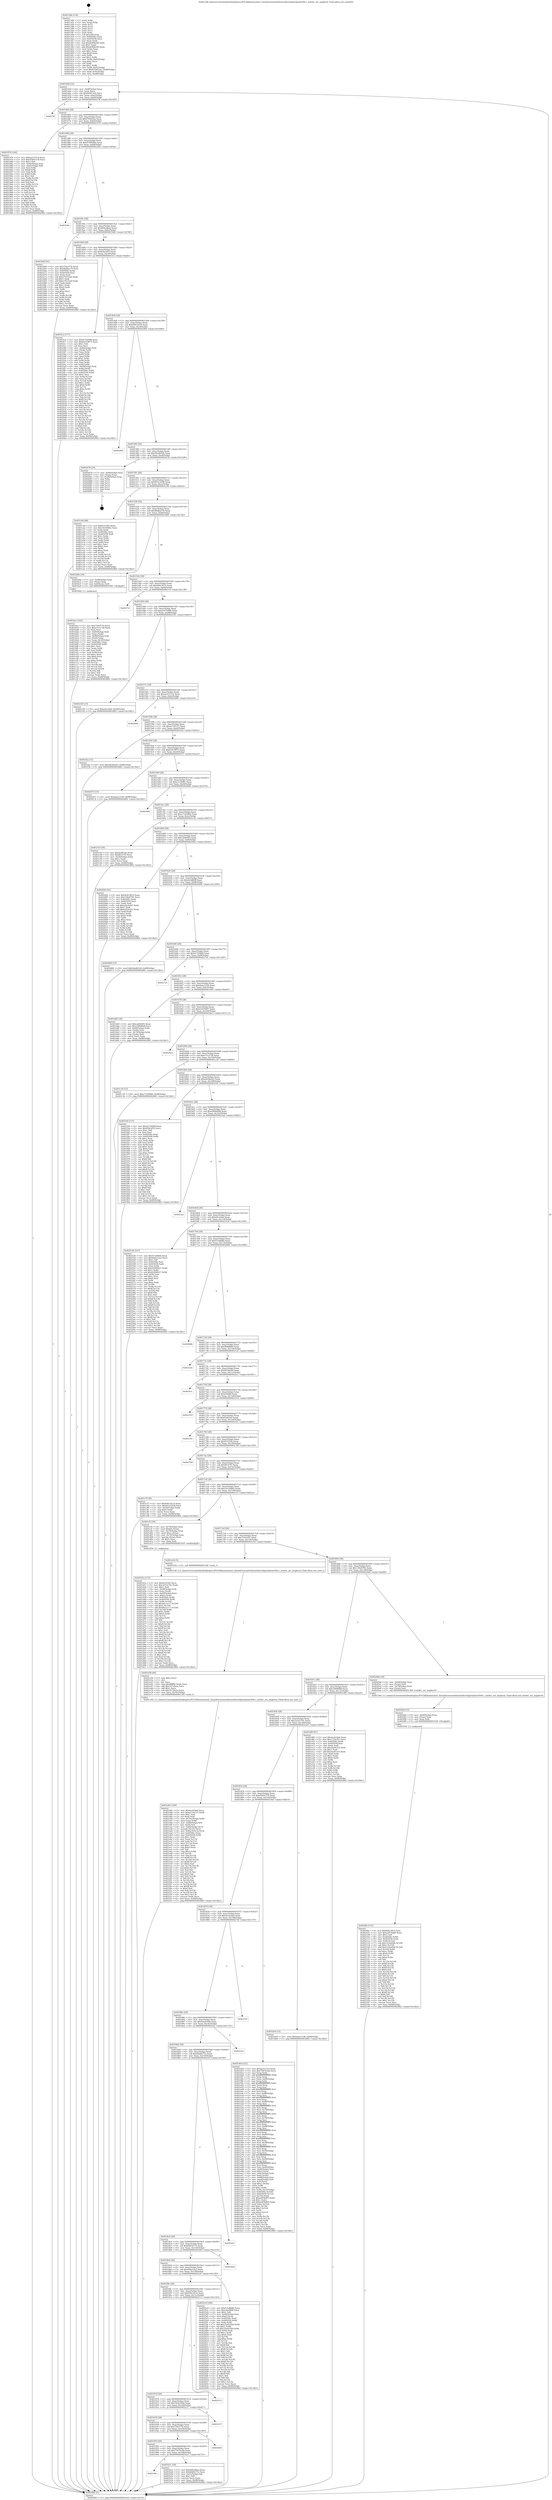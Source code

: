 digraph "0x4013d0" {
  label = "0x4013d0 (/mnt/c/Users/mathe/Desktop/tcc/POCII/binaries/extr_linuxdriversnetethernetdectulipwinbond-840.c_netdev_set_msglevel_Final-ollvm.out::main(0))"
  labelloc = "t"
  node[shape=record]

  Entry [label="",width=0.3,height=0.3,shape=circle,fillcolor=black,style=filled]
  "0x401444" [label="{
     0x401444 [32]\l
     | [instrs]\l
     &nbsp;&nbsp;0x401444 \<+6\>: mov -0x98(%rbp),%eax\l
     &nbsp;&nbsp;0x40144a \<+2\>: mov %eax,%ecx\l
     &nbsp;&nbsp;0x40144c \<+6\>: sub $0x840f13e2,%ecx\l
     &nbsp;&nbsp;0x401452 \<+6\>: mov %eax,-0xac(%rbp)\l
     &nbsp;&nbsp;0x401458 \<+6\>: mov %ecx,-0xb0(%rbp)\l
     &nbsp;&nbsp;0x40145e \<+6\>: je 00000000004027ff \<main+0x142f\>\l
  }"]
  "0x4027ff" [label="{
     0x4027ff\l
  }", style=dashed]
  "0x401464" [label="{
     0x401464 [28]\l
     | [instrs]\l
     &nbsp;&nbsp;0x401464 \<+5\>: jmp 0000000000401469 \<main+0x99\>\l
     &nbsp;&nbsp;0x401469 \<+6\>: mov -0xac(%rbp),%eax\l
     &nbsp;&nbsp;0x40146f \<+5\>: sub $0x870403ae,%eax\l
     &nbsp;&nbsp;0x401474 \<+6\>: mov %eax,-0xb4(%rbp)\l
     &nbsp;&nbsp;0x40147a \<+6\>: je 0000000000401976 \<main+0x5a6\>\l
  }"]
  Exit [label="",width=0.3,height=0.3,shape=circle,fillcolor=black,style=filled,peripheries=2]
  "0x401976" [label="{
     0x401976 [106]\l
     | [instrs]\l
     &nbsp;&nbsp;0x401976 \<+5\>: mov $0xaa2337c4,%eax\l
     &nbsp;&nbsp;0x40197b \<+5\>: mov $0x45b91578,%ecx\l
     &nbsp;&nbsp;0x401980 \<+2\>: mov $0x1,%dl\l
     &nbsp;&nbsp;0x401982 \<+7\>: mov -0x92(%rbp),%sil\l
     &nbsp;&nbsp;0x401989 \<+7\>: mov -0x91(%rbp),%dil\l
     &nbsp;&nbsp;0x401990 \<+3\>: mov %sil,%r8b\l
     &nbsp;&nbsp;0x401993 \<+4\>: xor $0xff,%r8b\l
     &nbsp;&nbsp;0x401997 \<+3\>: mov %dil,%r9b\l
     &nbsp;&nbsp;0x40199a \<+4\>: xor $0xff,%r9b\l
     &nbsp;&nbsp;0x40199e \<+3\>: xor $0x1,%dl\l
     &nbsp;&nbsp;0x4019a1 \<+3\>: mov %r8b,%r10b\l
     &nbsp;&nbsp;0x4019a4 \<+4\>: and $0xff,%r10b\l
     &nbsp;&nbsp;0x4019a8 \<+3\>: and %dl,%sil\l
     &nbsp;&nbsp;0x4019ab \<+3\>: mov %r9b,%r11b\l
     &nbsp;&nbsp;0x4019ae \<+4\>: and $0xff,%r11b\l
     &nbsp;&nbsp;0x4019b2 \<+3\>: and %dl,%dil\l
     &nbsp;&nbsp;0x4019b5 \<+3\>: or %sil,%r10b\l
     &nbsp;&nbsp;0x4019b8 \<+3\>: or %dil,%r11b\l
     &nbsp;&nbsp;0x4019bb \<+3\>: xor %r11b,%r10b\l
     &nbsp;&nbsp;0x4019be \<+3\>: or %r9b,%r8b\l
     &nbsp;&nbsp;0x4019c1 \<+4\>: xor $0xff,%r8b\l
     &nbsp;&nbsp;0x4019c5 \<+3\>: or $0x1,%dl\l
     &nbsp;&nbsp;0x4019c8 \<+3\>: and %dl,%r8b\l
     &nbsp;&nbsp;0x4019cb \<+3\>: or %r8b,%r10b\l
     &nbsp;&nbsp;0x4019ce \<+4\>: test $0x1,%r10b\l
     &nbsp;&nbsp;0x4019d2 \<+3\>: cmovne %ecx,%eax\l
     &nbsp;&nbsp;0x4019d5 \<+6\>: mov %eax,-0x98(%rbp)\l
     &nbsp;&nbsp;0x4019db \<+5\>: jmp 0000000000402882 \<main+0x14b2\>\l
  }"]
  "0x401480" [label="{
     0x401480 [28]\l
     | [instrs]\l
     &nbsp;&nbsp;0x401480 \<+5\>: jmp 0000000000401485 \<main+0xb5\>\l
     &nbsp;&nbsp;0x401485 \<+6\>: mov -0xac(%rbp),%eax\l
     &nbsp;&nbsp;0x40148b \<+5\>: sub $0x87995d8a,%eax\l
     &nbsp;&nbsp;0x401490 \<+6\>: mov %eax,-0xb8(%rbp)\l
     &nbsp;&nbsp;0x401496 \<+6\>: je 000000000040230a \<main+0xf3a\>\l
  }"]
  "0x402882" [label="{
     0x402882 [5]\l
     | [instrs]\l
     &nbsp;&nbsp;0x402882 \<+5\>: jmp 0000000000401444 \<main+0x74\>\l
  }"]
  "0x4013d0" [label="{
     0x4013d0 [116]\l
     | [instrs]\l
     &nbsp;&nbsp;0x4013d0 \<+1\>: push %rbp\l
     &nbsp;&nbsp;0x4013d1 \<+3\>: mov %rsp,%rbp\l
     &nbsp;&nbsp;0x4013d4 \<+2\>: push %r15\l
     &nbsp;&nbsp;0x4013d6 \<+2\>: push %r14\l
     &nbsp;&nbsp;0x4013d8 \<+2\>: push %r13\l
     &nbsp;&nbsp;0x4013da \<+2\>: push %r12\l
     &nbsp;&nbsp;0x4013dc \<+1\>: push %rbx\l
     &nbsp;&nbsp;0x4013dd \<+7\>: sub $0x168,%rsp\l
     &nbsp;&nbsp;0x4013e4 \<+7\>: mov 0x40506c,%eax\l
     &nbsp;&nbsp;0x4013eb \<+7\>: mov 0x405058,%ecx\l
     &nbsp;&nbsp;0x4013f2 \<+2\>: mov %eax,%edx\l
     &nbsp;&nbsp;0x4013f4 \<+6\>: sub $0xdc806c09,%edx\l
     &nbsp;&nbsp;0x4013fa \<+3\>: sub $0x1,%edx\l
     &nbsp;&nbsp;0x4013fd \<+6\>: add $0xdc806c09,%edx\l
     &nbsp;&nbsp;0x401403 \<+3\>: imul %edx,%eax\l
     &nbsp;&nbsp;0x401406 \<+3\>: and $0x1,%eax\l
     &nbsp;&nbsp;0x401409 \<+3\>: cmp $0x0,%eax\l
     &nbsp;&nbsp;0x40140c \<+4\>: sete %r8b\l
     &nbsp;&nbsp;0x401410 \<+4\>: and $0x1,%r8b\l
     &nbsp;&nbsp;0x401414 \<+7\>: mov %r8b,-0x92(%rbp)\l
     &nbsp;&nbsp;0x40141b \<+3\>: cmp $0xa,%ecx\l
     &nbsp;&nbsp;0x40141e \<+4\>: setl %r8b\l
     &nbsp;&nbsp;0x401422 \<+4\>: and $0x1,%r8b\l
     &nbsp;&nbsp;0x401426 \<+7\>: mov %r8b,-0x91(%rbp)\l
     &nbsp;&nbsp;0x40142d \<+10\>: movl $0x870403ae,-0x98(%rbp)\l
     &nbsp;&nbsp;0x401437 \<+6\>: mov %edi,-0x9c(%rbp)\l
     &nbsp;&nbsp;0x40143d \<+7\>: mov %rsi,-0xa8(%rbp)\l
  }"]
  "0x4020fe" [label="{
     0x4020fe [151]\l
     | [instrs]\l
     &nbsp;&nbsp;0x4020fe \<+5\>: mov $0x9e9c3833,%esi\l
     &nbsp;&nbsp;0x402103 \<+5\>: mov $0xa2474d89,%ecx\l
     &nbsp;&nbsp;0x402108 \<+2\>: mov $0x1,%dl\l
     &nbsp;&nbsp;0x40210a \<+8\>: mov 0x40506c,%r8d\l
     &nbsp;&nbsp;0x402112 \<+8\>: mov 0x405058,%r9d\l
     &nbsp;&nbsp;0x40211a \<+3\>: mov %r8d,%r10d\l
     &nbsp;&nbsp;0x40211d \<+7\>: sub $0x122ea0d6,%r10d\l
     &nbsp;&nbsp;0x402124 \<+4\>: sub $0x1,%r10d\l
     &nbsp;&nbsp;0x402128 \<+7\>: add $0x122ea0d6,%r10d\l
     &nbsp;&nbsp;0x40212f \<+4\>: imul %r10d,%r8d\l
     &nbsp;&nbsp;0x402133 \<+4\>: and $0x1,%r8d\l
     &nbsp;&nbsp;0x402137 \<+4\>: cmp $0x0,%r8d\l
     &nbsp;&nbsp;0x40213b \<+4\>: sete %r11b\l
     &nbsp;&nbsp;0x40213f \<+4\>: cmp $0xa,%r9d\l
     &nbsp;&nbsp;0x402143 \<+3\>: setl %bl\l
     &nbsp;&nbsp;0x402146 \<+3\>: mov %r11b,%r14b\l
     &nbsp;&nbsp;0x402149 \<+4\>: xor $0xff,%r14b\l
     &nbsp;&nbsp;0x40214d \<+3\>: mov %bl,%r15b\l
     &nbsp;&nbsp;0x402150 \<+4\>: xor $0xff,%r15b\l
     &nbsp;&nbsp;0x402154 \<+3\>: xor $0x0,%dl\l
     &nbsp;&nbsp;0x402157 \<+3\>: mov %r14b,%r12b\l
     &nbsp;&nbsp;0x40215a \<+4\>: and $0x0,%r12b\l
     &nbsp;&nbsp;0x40215e \<+3\>: and %dl,%r11b\l
     &nbsp;&nbsp;0x402161 \<+3\>: mov %r15b,%r13b\l
     &nbsp;&nbsp;0x402164 \<+4\>: and $0x0,%r13b\l
     &nbsp;&nbsp;0x402168 \<+2\>: and %dl,%bl\l
     &nbsp;&nbsp;0x40216a \<+3\>: or %r11b,%r12b\l
     &nbsp;&nbsp;0x40216d \<+3\>: or %bl,%r13b\l
     &nbsp;&nbsp;0x402170 \<+3\>: xor %r13b,%r12b\l
     &nbsp;&nbsp;0x402173 \<+3\>: or %r15b,%r14b\l
     &nbsp;&nbsp;0x402176 \<+4\>: xor $0xff,%r14b\l
     &nbsp;&nbsp;0x40217a \<+3\>: or $0x0,%dl\l
     &nbsp;&nbsp;0x40217d \<+3\>: and %dl,%r14b\l
     &nbsp;&nbsp;0x402180 \<+3\>: or %r14b,%r12b\l
     &nbsp;&nbsp;0x402183 \<+4\>: test $0x1,%r12b\l
     &nbsp;&nbsp;0x402187 \<+3\>: cmovne %ecx,%esi\l
     &nbsp;&nbsp;0x40218a \<+6\>: mov %esi,-0x98(%rbp)\l
     &nbsp;&nbsp;0x402190 \<+5\>: jmp 0000000000402882 \<main+0x14b2\>\l
  }"]
  "0x40230a" [label="{
     0x40230a\l
  }", style=dashed]
  "0x40149c" [label="{
     0x40149c [28]\l
     | [instrs]\l
     &nbsp;&nbsp;0x40149c \<+5\>: jmp 00000000004014a1 \<main+0xd1\>\l
     &nbsp;&nbsp;0x4014a1 \<+6\>: mov -0xac(%rbp),%eax\l
     &nbsp;&nbsp;0x4014a7 \<+5\>: sub $0x8d4cdbaa,%eax\l
     &nbsp;&nbsp;0x4014ac \<+6\>: mov %eax,-0xbc(%rbp)\l
     &nbsp;&nbsp;0x4014b2 \<+6\>: je 0000000000401b60 \<main+0x790\>\l
  }"]
  "0x4020ef" [label="{
     0x4020ef [15]\l
     | [instrs]\l
     &nbsp;&nbsp;0x4020ef \<+4\>: mov -0x68(%rbp),%rax\l
     &nbsp;&nbsp;0x4020f3 \<+3\>: mov (%rax),%rax\l
     &nbsp;&nbsp;0x4020f6 \<+3\>: mov %rax,%rdi\l
     &nbsp;&nbsp;0x4020f9 \<+5\>: call 0000000000401030 \<free@plt\>\l
     | [calls]\l
     &nbsp;&nbsp;0x401030 \{1\} (unknown)\l
  }"]
  "0x401b60" [label="{
     0x401b60 [91]\l
     | [instrs]\l
     &nbsp;&nbsp;0x401b60 \<+5\>: mov $0x750cf77b,%eax\l
     &nbsp;&nbsp;0x401b65 \<+5\>: mov $0x9bdbac79,%ecx\l
     &nbsp;&nbsp;0x401b6a \<+7\>: mov 0x40506c,%edx\l
     &nbsp;&nbsp;0x401b71 \<+7\>: mov 0x405058,%esi\l
     &nbsp;&nbsp;0x401b78 \<+2\>: mov %edx,%edi\l
     &nbsp;&nbsp;0x401b7a \<+6\>: sub $0xe79152a0,%edi\l
     &nbsp;&nbsp;0x401b80 \<+3\>: sub $0x1,%edi\l
     &nbsp;&nbsp;0x401b83 \<+6\>: add $0xe79152a0,%edi\l
     &nbsp;&nbsp;0x401b89 \<+3\>: imul %edi,%edx\l
     &nbsp;&nbsp;0x401b8c \<+3\>: and $0x1,%edx\l
     &nbsp;&nbsp;0x401b8f \<+3\>: cmp $0x0,%edx\l
     &nbsp;&nbsp;0x401b92 \<+4\>: sete %r8b\l
     &nbsp;&nbsp;0x401b96 \<+3\>: cmp $0xa,%esi\l
     &nbsp;&nbsp;0x401b99 \<+4\>: setl %r9b\l
     &nbsp;&nbsp;0x401b9d \<+3\>: mov %r8b,%r10b\l
     &nbsp;&nbsp;0x401ba0 \<+3\>: and %r9b,%r10b\l
     &nbsp;&nbsp;0x401ba3 \<+3\>: xor %r9b,%r8b\l
     &nbsp;&nbsp;0x401ba6 \<+3\>: or %r8b,%r10b\l
     &nbsp;&nbsp;0x401ba9 \<+4\>: test $0x1,%r10b\l
     &nbsp;&nbsp;0x401bad \<+3\>: cmovne %ecx,%eax\l
     &nbsp;&nbsp;0x401bb0 \<+6\>: mov %eax,-0x98(%rbp)\l
     &nbsp;&nbsp;0x401bb6 \<+5\>: jmp 0000000000402882 \<main+0x14b2\>\l
  }"]
  "0x4014b8" [label="{
     0x4014b8 [28]\l
     | [instrs]\l
     &nbsp;&nbsp;0x4014b8 \<+5\>: jmp 00000000004014bd \<main+0xed\>\l
     &nbsp;&nbsp;0x4014bd \<+6\>: mov -0xac(%rbp),%eax\l
     &nbsp;&nbsp;0x4014c3 \<+5\>: sub $0x93fe2f55,%eax\l
     &nbsp;&nbsp;0x4014c8 \<+6\>: mov %eax,-0xc0(%rbp)\l
     &nbsp;&nbsp;0x4014ce \<+6\>: je 0000000000401fc2 \<main+0xbf2\>\l
  }"]
  "0x401e81" [label="{
     0x401e81 [169]\l
     | [instrs]\l
     &nbsp;&nbsp;0x401e81 \<+5\>: mov $0x4cc6c9a4,%ecx\l
     &nbsp;&nbsp;0x401e86 \<+5\>: mov $0xac7e9137,%edx\l
     &nbsp;&nbsp;0x401e8b \<+3\>: mov $0x1,%sil\l
     &nbsp;&nbsp;0x401e8e \<+2\>: xor %edi,%edi\l
     &nbsp;&nbsp;0x401e90 \<+7\>: mov -0x16c(%rbp),%r8d\l
     &nbsp;&nbsp;0x401e97 \<+4\>: imul %eax,%r8d\l
     &nbsp;&nbsp;0x401e9b \<+4\>: mov -0x68(%rbp),%r9\l
     &nbsp;&nbsp;0x401e9f \<+3\>: mov (%r9),%r9\l
     &nbsp;&nbsp;0x401ea2 \<+4\>: mov -0x60(%rbp),%r10\l
     &nbsp;&nbsp;0x401ea6 \<+3\>: movslq (%r10),%r10\l
     &nbsp;&nbsp;0x401ea9 \<+4\>: mov %r8d,(%r9,%r10,4)\l
     &nbsp;&nbsp;0x401ead \<+7\>: mov 0x40506c,%eax\l
     &nbsp;&nbsp;0x401eb4 \<+8\>: mov 0x405058,%r8d\l
     &nbsp;&nbsp;0x401ebc \<+3\>: sub $0x1,%edi\l
     &nbsp;&nbsp;0x401ebf \<+3\>: mov %eax,%r11d\l
     &nbsp;&nbsp;0x401ec2 \<+3\>: add %edi,%r11d\l
     &nbsp;&nbsp;0x401ec5 \<+4\>: imul %r11d,%eax\l
     &nbsp;&nbsp;0x401ec9 \<+3\>: and $0x1,%eax\l
     &nbsp;&nbsp;0x401ecc \<+3\>: cmp $0x0,%eax\l
     &nbsp;&nbsp;0x401ecf \<+3\>: sete %bl\l
     &nbsp;&nbsp;0x401ed2 \<+4\>: cmp $0xa,%r8d\l
     &nbsp;&nbsp;0x401ed6 \<+4\>: setl %r14b\l
     &nbsp;&nbsp;0x401eda \<+3\>: mov %bl,%r15b\l
     &nbsp;&nbsp;0x401edd \<+4\>: xor $0xff,%r15b\l
     &nbsp;&nbsp;0x401ee1 \<+3\>: mov %r14b,%r12b\l
     &nbsp;&nbsp;0x401ee4 \<+4\>: xor $0xff,%r12b\l
     &nbsp;&nbsp;0x401ee8 \<+4\>: xor $0x0,%sil\l
     &nbsp;&nbsp;0x401eec \<+3\>: mov %r15b,%r13b\l
     &nbsp;&nbsp;0x401eef \<+4\>: and $0x0,%r13b\l
     &nbsp;&nbsp;0x401ef3 \<+3\>: and %sil,%bl\l
     &nbsp;&nbsp;0x401ef6 \<+3\>: mov %r12b,%al\l
     &nbsp;&nbsp;0x401ef9 \<+2\>: and $0x0,%al\l
     &nbsp;&nbsp;0x401efb \<+3\>: and %sil,%r14b\l
     &nbsp;&nbsp;0x401efe \<+3\>: or %bl,%r13b\l
     &nbsp;&nbsp;0x401f01 \<+3\>: or %r14b,%al\l
     &nbsp;&nbsp;0x401f04 \<+3\>: xor %al,%r13b\l
     &nbsp;&nbsp;0x401f07 \<+3\>: or %r12b,%r15b\l
     &nbsp;&nbsp;0x401f0a \<+4\>: xor $0xff,%r15b\l
     &nbsp;&nbsp;0x401f0e \<+4\>: or $0x0,%sil\l
     &nbsp;&nbsp;0x401f12 \<+3\>: and %sil,%r15b\l
     &nbsp;&nbsp;0x401f15 \<+3\>: or %r15b,%r13b\l
     &nbsp;&nbsp;0x401f18 \<+4\>: test $0x1,%r13b\l
     &nbsp;&nbsp;0x401f1c \<+3\>: cmovne %edx,%ecx\l
     &nbsp;&nbsp;0x401f1f \<+6\>: mov %ecx,-0x98(%rbp)\l
     &nbsp;&nbsp;0x401f25 \<+5\>: jmp 0000000000402882 \<main+0x14b2\>\l
  }"]
  "0x401fc2" [label="{
     0x401fc2 [177]\l
     | [instrs]\l
     &nbsp;&nbsp;0x401fc2 \<+5\>: mov $0xd135006f,%eax\l
     &nbsp;&nbsp;0x401fc7 \<+5\>: mov $0xbc619875,%ecx\l
     &nbsp;&nbsp;0x401fcc \<+2\>: mov $0x1,%dl\l
     &nbsp;&nbsp;0x401fce \<+2\>: xor %esi,%esi\l
     &nbsp;&nbsp;0x401fd0 \<+4\>: mov -0x60(%rbp),%rdi\l
     &nbsp;&nbsp;0x401fd4 \<+3\>: mov (%rdi),%r8d\l
     &nbsp;&nbsp;0x401fd7 \<+3\>: mov %esi,%r9d\l
     &nbsp;&nbsp;0x401fda \<+3\>: sub %r8d,%r9d\l
     &nbsp;&nbsp;0x401fdd \<+3\>: mov %esi,%r8d\l
     &nbsp;&nbsp;0x401fe0 \<+4\>: sub $0x1,%r8d\l
     &nbsp;&nbsp;0x401fe4 \<+3\>: add %r8d,%r9d\l
     &nbsp;&nbsp;0x401fe7 \<+3\>: mov %esi,%r8d\l
     &nbsp;&nbsp;0x401fea \<+3\>: sub %r9d,%r8d\l
     &nbsp;&nbsp;0x401fed \<+4\>: mov -0x60(%rbp),%rdi\l
     &nbsp;&nbsp;0x401ff1 \<+3\>: mov %r8d,(%rdi)\l
     &nbsp;&nbsp;0x401ff4 \<+8\>: mov 0x40506c,%r8d\l
     &nbsp;&nbsp;0x401ffc \<+8\>: mov 0x405058,%r9d\l
     &nbsp;&nbsp;0x402004 \<+3\>: sub $0x1,%esi\l
     &nbsp;&nbsp;0x402007 \<+3\>: mov %r8d,%r10d\l
     &nbsp;&nbsp;0x40200a \<+3\>: add %esi,%r10d\l
     &nbsp;&nbsp;0x40200d \<+4\>: imul %r10d,%r8d\l
     &nbsp;&nbsp;0x402011 \<+4\>: and $0x1,%r8d\l
     &nbsp;&nbsp;0x402015 \<+4\>: cmp $0x0,%r8d\l
     &nbsp;&nbsp;0x402019 \<+4\>: sete %r11b\l
     &nbsp;&nbsp;0x40201d \<+4\>: cmp $0xa,%r9d\l
     &nbsp;&nbsp;0x402021 \<+3\>: setl %bl\l
     &nbsp;&nbsp;0x402024 \<+3\>: mov %r11b,%r14b\l
     &nbsp;&nbsp;0x402027 \<+4\>: xor $0xff,%r14b\l
     &nbsp;&nbsp;0x40202b \<+3\>: mov %bl,%r15b\l
     &nbsp;&nbsp;0x40202e \<+4\>: xor $0xff,%r15b\l
     &nbsp;&nbsp;0x402032 \<+3\>: xor $0x0,%dl\l
     &nbsp;&nbsp;0x402035 \<+3\>: mov %r14b,%r12b\l
     &nbsp;&nbsp;0x402038 \<+4\>: and $0x0,%r12b\l
     &nbsp;&nbsp;0x40203c \<+3\>: and %dl,%r11b\l
     &nbsp;&nbsp;0x40203f \<+3\>: mov %r15b,%r13b\l
     &nbsp;&nbsp;0x402042 \<+4\>: and $0x0,%r13b\l
     &nbsp;&nbsp;0x402046 \<+2\>: and %dl,%bl\l
     &nbsp;&nbsp;0x402048 \<+3\>: or %r11b,%r12b\l
     &nbsp;&nbsp;0x40204b \<+3\>: or %bl,%r13b\l
     &nbsp;&nbsp;0x40204e \<+3\>: xor %r13b,%r12b\l
     &nbsp;&nbsp;0x402051 \<+3\>: or %r15b,%r14b\l
     &nbsp;&nbsp;0x402054 \<+4\>: xor $0xff,%r14b\l
     &nbsp;&nbsp;0x402058 \<+3\>: or $0x0,%dl\l
     &nbsp;&nbsp;0x40205b \<+3\>: and %dl,%r14b\l
     &nbsp;&nbsp;0x40205e \<+3\>: or %r14b,%r12b\l
     &nbsp;&nbsp;0x402061 \<+4\>: test $0x1,%r12b\l
     &nbsp;&nbsp;0x402065 \<+3\>: cmovne %ecx,%eax\l
     &nbsp;&nbsp;0x402068 \<+6\>: mov %eax,-0x98(%rbp)\l
     &nbsp;&nbsp;0x40206e \<+5\>: jmp 0000000000402882 \<main+0x14b2\>\l
  }"]
  "0x4014d4" [label="{
     0x4014d4 [28]\l
     | [instrs]\l
     &nbsp;&nbsp;0x4014d4 \<+5\>: jmp 00000000004014d9 \<main+0x109\>\l
     &nbsp;&nbsp;0x4014d9 \<+6\>: mov -0xac(%rbp),%eax\l
     &nbsp;&nbsp;0x4014df \<+5\>: sub $0x9463c0c8,%eax\l
     &nbsp;&nbsp;0x4014e4 \<+6\>: mov %eax,-0xc4(%rbp)\l
     &nbsp;&nbsp;0x4014ea \<+6\>: je 000000000040246b \<main+0x109b\>\l
  }"]
  "0x401e59" [label="{
     0x401e59 [40]\l
     | [instrs]\l
     &nbsp;&nbsp;0x401e59 \<+5\>: mov $0x2,%ecx\l
     &nbsp;&nbsp;0x401e5e \<+1\>: cltd\l
     &nbsp;&nbsp;0x401e5f \<+2\>: idiv %ecx\l
     &nbsp;&nbsp;0x401e61 \<+6\>: imul $0xfffffffe,%edx,%ecx\l
     &nbsp;&nbsp;0x401e67 \<+6\>: add $0x1b72fa2a,%ecx\l
     &nbsp;&nbsp;0x401e6d \<+3\>: add $0x1,%ecx\l
     &nbsp;&nbsp;0x401e70 \<+6\>: sub $0x1b72fa2a,%ecx\l
     &nbsp;&nbsp;0x401e76 \<+6\>: mov %ecx,-0x16c(%rbp)\l
     &nbsp;&nbsp;0x401e7c \<+5\>: call 0000000000401160 \<next_i\>\l
     | [calls]\l
     &nbsp;&nbsp;0x401160 \{1\} (/mnt/c/Users/mathe/Desktop/tcc/POCII/binaries/extr_linuxdriversnetethernetdectulipwinbond-840.c_netdev_set_msglevel_Final-ollvm.out::next_i)\l
  }"]
  "0x40246b" [label="{
     0x40246b\l
  }", style=dashed]
  "0x4014f0" [label="{
     0x4014f0 [28]\l
     | [instrs]\l
     &nbsp;&nbsp;0x4014f0 \<+5\>: jmp 00000000004014f5 \<main+0x125\>\l
     &nbsp;&nbsp;0x4014f5 \<+6\>: mov -0xac(%rbp),%eax\l
     &nbsp;&nbsp;0x4014fb \<+5\>: sub $0x94ed6226,%eax\l
     &nbsp;&nbsp;0x401500 \<+6\>: mov %eax,-0xc8(%rbp)\l
     &nbsp;&nbsp;0x401506 \<+6\>: je 0000000000402678 \<main+0x12a8\>\l
  }"]
  "0x401d1a" [label="{
     0x401d1a [172]\l
     | [instrs]\l
     &nbsp;&nbsp;0x401d1a \<+5\>: mov $0x831f392,%ecx\l
     &nbsp;&nbsp;0x401d1f \<+5\>: mov $0x3252170c,%edx\l
     &nbsp;&nbsp;0x401d24 \<+3\>: mov $0x1,%sil\l
     &nbsp;&nbsp;0x401d27 \<+4\>: mov -0x68(%rbp),%rdi\l
     &nbsp;&nbsp;0x401d2b \<+3\>: mov %rax,(%rdi)\l
     &nbsp;&nbsp;0x401d2e \<+4\>: mov -0x60(%rbp),%rax\l
     &nbsp;&nbsp;0x401d32 \<+6\>: movl $0x0,(%rax)\l
     &nbsp;&nbsp;0x401d38 \<+8\>: mov 0x40506c,%r8d\l
     &nbsp;&nbsp;0x401d40 \<+8\>: mov 0x405058,%r9d\l
     &nbsp;&nbsp;0x401d48 \<+3\>: mov %r8d,%r10d\l
     &nbsp;&nbsp;0x401d4b \<+7\>: sub $0x9acccc17,%r10d\l
     &nbsp;&nbsp;0x401d52 \<+4\>: sub $0x1,%r10d\l
     &nbsp;&nbsp;0x401d56 \<+7\>: add $0x9acccc17,%r10d\l
     &nbsp;&nbsp;0x401d5d \<+4\>: imul %r10d,%r8d\l
     &nbsp;&nbsp;0x401d61 \<+4\>: and $0x1,%r8d\l
     &nbsp;&nbsp;0x401d65 \<+4\>: cmp $0x0,%r8d\l
     &nbsp;&nbsp;0x401d69 \<+4\>: sete %r11b\l
     &nbsp;&nbsp;0x401d6d \<+4\>: cmp $0xa,%r9d\l
     &nbsp;&nbsp;0x401d71 \<+3\>: setl %bl\l
     &nbsp;&nbsp;0x401d74 \<+3\>: mov %r11b,%r14b\l
     &nbsp;&nbsp;0x401d77 \<+4\>: xor $0xff,%r14b\l
     &nbsp;&nbsp;0x401d7b \<+3\>: mov %bl,%r15b\l
     &nbsp;&nbsp;0x401d7e \<+4\>: xor $0xff,%r15b\l
     &nbsp;&nbsp;0x401d82 \<+4\>: xor $0x1,%sil\l
     &nbsp;&nbsp;0x401d86 \<+3\>: mov %r14b,%r12b\l
     &nbsp;&nbsp;0x401d89 \<+4\>: and $0xff,%r12b\l
     &nbsp;&nbsp;0x401d8d \<+3\>: and %sil,%r11b\l
     &nbsp;&nbsp;0x401d90 \<+3\>: mov %r15b,%r13b\l
     &nbsp;&nbsp;0x401d93 \<+4\>: and $0xff,%r13b\l
     &nbsp;&nbsp;0x401d97 \<+3\>: and %sil,%bl\l
     &nbsp;&nbsp;0x401d9a \<+3\>: or %r11b,%r12b\l
     &nbsp;&nbsp;0x401d9d \<+3\>: or %bl,%r13b\l
     &nbsp;&nbsp;0x401da0 \<+3\>: xor %r13b,%r12b\l
     &nbsp;&nbsp;0x401da3 \<+3\>: or %r15b,%r14b\l
     &nbsp;&nbsp;0x401da6 \<+4\>: xor $0xff,%r14b\l
     &nbsp;&nbsp;0x401daa \<+4\>: or $0x1,%sil\l
     &nbsp;&nbsp;0x401dae \<+3\>: and %sil,%r14b\l
     &nbsp;&nbsp;0x401db1 \<+3\>: or %r14b,%r12b\l
     &nbsp;&nbsp;0x401db4 \<+4\>: test $0x1,%r12b\l
     &nbsp;&nbsp;0x401db8 \<+3\>: cmovne %edx,%ecx\l
     &nbsp;&nbsp;0x401dbb \<+6\>: mov %ecx,-0x98(%rbp)\l
     &nbsp;&nbsp;0x401dc1 \<+5\>: jmp 0000000000402882 \<main+0x14b2\>\l
  }"]
  "0x402678" [label="{
     0x402678 [24]\l
     | [instrs]\l
     &nbsp;&nbsp;0x402678 \<+7\>: mov -0x90(%rbp),%rax\l
     &nbsp;&nbsp;0x40267f \<+2\>: mov (%rax),%eax\l
     &nbsp;&nbsp;0x402681 \<+4\>: lea -0x28(%rbp),%rsp\l
     &nbsp;&nbsp;0x402685 \<+1\>: pop %rbx\l
     &nbsp;&nbsp;0x402686 \<+2\>: pop %r12\l
     &nbsp;&nbsp;0x402688 \<+2\>: pop %r13\l
     &nbsp;&nbsp;0x40268a \<+2\>: pop %r14\l
     &nbsp;&nbsp;0x40268c \<+2\>: pop %r15\l
     &nbsp;&nbsp;0x40268e \<+1\>: pop %rbp\l
     &nbsp;&nbsp;0x40268f \<+1\>: ret\l
  }"]
  "0x40150c" [label="{
     0x40150c [28]\l
     | [instrs]\l
     &nbsp;&nbsp;0x40150c \<+5\>: jmp 0000000000401511 \<main+0x141\>\l
     &nbsp;&nbsp;0x401511 \<+6\>: mov -0xac(%rbp),%eax\l
     &nbsp;&nbsp;0x401517 \<+5\>: sub $0x953c5d38,%eax\l
     &nbsp;&nbsp;0x40151c \<+6\>: mov %eax,-0xcc(%rbp)\l
     &nbsp;&nbsp;0x401522 \<+6\>: je 0000000000401c9d \<main+0x8cd\>\l
  }"]
  "0x401bce" [label="{
     0x401bce [102]\l
     | [instrs]\l
     &nbsp;&nbsp;0x401bce \<+5\>: mov $0x750cf77b,%ecx\l
     &nbsp;&nbsp;0x401bd3 \<+5\>: mov $0xe7e1274f,%edx\l
     &nbsp;&nbsp;0x401bd8 \<+2\>: xor %esi,%esi\l
     &nbsp;&nbsp;0x401bda \<+4\>: mov -0x80(%rbp),%rdi\l
     &nbsp;&nbsp;0x401bde \<+2\>: mov %eax,(%rdi)\l
     &nbsp;&nbsp;0x401be0 \<+4\>: mov -0x80(%rbp),%rdi\l
     &nbsp;&nbsp;0x401be4 \<+2\>: mov (%rdi),%eax\l
     &nbsp;&nbsp;0x401be6 \<+3\>: mov %eax,-0x30(%rbp)\l
     &nbsp;&nbsp;0x401be9 \<+7\>: mov 0x40506c,%eax\l
     &nbsp;&nbsp;0x401bf0 \<+8\>: mov 0x405058,%r8d\l
     &nbsp;&nbsp;0x401bf8 \<+3\>: sub $0x1,%esi\l
     &nbsp;&nbsp;0x401bfb \<+3\>: mov %eax,%r9d\l
     &nbsp;&nbsp;0x401bfe \<+3\>: add %esi,%r9d\l
     &nbsp;&nbsp;0x401c01 \<+4\>: imul %r9d,%eax\l
     &nbsp;&nbsp;0x401c05 \<+3\>: and $0x1,%eax\l
     &nbsp;&nbsp;0x401c08 \<+3\>: cmp $0x0,%eax\l
     &nbsp;&nbsp;0x401c0b \<+4\>: sete %r10b\l
     &nbsp;&nbsp;0x401c0f \<+4\>: cmp $0xa,%r8d\l
     &nbsp;&nbsp;0x401c13 \<+4\>: setl %r11b\l
     &nbsp;&nbsp;0x401c17 \<+3\>: mov %r10b,%bl\l
     &nbsp;&nbsp;0x401c1a \<+3\>: and %r11b,%bl\l
     &nbsp;&nbsp;0x401c1d \<+3\>: xor %r11b,%r10b\l
     &nbsp;&nbsp;0x401c20 \<+3\>: or %r10b,%bl\l
     &nbsp;&nbsp;0x401c23 \<+3\>: test $0x1,%bl\l
     &nbsp;&nbsp;0x401c26 \<+3\>: cmovne %edx,%ecx\l
     &nbsp;&nbsp;0x401c29 \<+6\>: mov %ecx,-0x98(%rbp)\l
     &nbsp;&nbsp;0x401c2f \<+5\>: jmp 0000000000402882 \<main+0x14b2\>\l
  }"]
  "0x401c9d" [label="{
     0x401c9d [86]\l
     | [instrs]\l
     &nbsp;&nbsp;0x401c9d \<+5\>: mov $0x831f392,%eax\l
     &nbsp;&nbsp;0x401ca2 \<+5\>: mov $0x10330b62,%ecx\l
     &nbsp;&nbsp;0x401ca7 \<+2\>: xor %edx,%edx\l
     &nbsp;&nbsp;0x401ca9 \<+7\>: mov 0x40506c,%esi\l
     &nbsp;&nbsp;0x401cb0 \<+7\>: mov 0x405058,%edi\l
     &nbsp;&nbsp;0x401cb7 \<+3\>: sub $0x1,%edx\l
     &nbsp;&nbsp;0x401cba \<+3\>: mov %esi,%r8d\l
     &nbsp;&nbsp;0x401cbd \<+3\>: add %edx,%r8d\l
     &nbsp;&nbsp;0x401cc0 \<+4\>: imul %r8d,%esi\l
     &nbsp;&nbsp;0x401cc4 \<+3\>: and $0x1,%esi\l
     &nbsp;&nbsp;0x401cc7 \<+3\>: cmp $0x0,%esi\l
     &nbsp;&nbsp;0x401cca \<+4\>: sete %r9b\l
     &nbsp;&nbsp;0x401cce \<+3\>: cmp $0xa,%edi\l
     &nbsp;&nbsp;0x401cd1 \<+4\>: setl %r10b\l
     &nbsp;&nbsp;0x401cd5 \<+3\>: mov %r9b,%r11b\l
     &nbsp;&nbsp;0x401cd8 \<+3\>: and %r10b,%r11b\l
     &nbsp;&nbsp;0x401cdb \<+3\>: xor %r10b,%r9b\l
     &nbsp;&nbsp;0x401cde \<+3\>: or %r9b,%r11b\l
     &nbsp;&nbsp;0x401ce1 \<+4\>: test $0x1,%r11b\l
     &nbsp;&nbsp;0x401ce5 \<+3\>: cmovne %ecx,%eax\l
     &nbsp;&nbsp;0x401ce8 \<+6\>: mov %eax,-0x98(%rbp)\l
     &nbsp;&nbsp;0x401cee \<+5\>: jmp 0000000000402882 \<main+0x14b2\>\l
  }"]
  "0x401528" [label="{
     0x401528 [28]\l
     | [instrs]\l
     &nbsp;&nbsp;0x401528 \<+5\>: jmp 000000000040152d \<main+0x15d\>\l
     &nbsp;&nbsp;0x40152d \<+6\>: mov -0xac(%rbp),%eax\l
     &nbsp;&nbsp;0x401533 \<+5\>: sub $0x9bdbac79,%eax\l
     &nbsp;&nbsp;0x401538 \<+6\>: mov %eax,-0xd0(%rbp)\l
     &nbsp;&nbsp;0x40153e \<+6\>: je 0000000000401bbb \<main+0x7eb\>\l
  }"]
  "0x40196c" [label="{
     0x40196c\l
  }", style=dashed]
  "0x401bbb" [label="{
     0x401bbb [19]\l
     | [instrs]\l
     &nbsp;&nbsp;0x401bbb \<+7\>: mov -0x88(%rbp),%rax\l
     &nbsp;&nbsp;0x401bc2 \<+3\>: mov (%rax),%rax\l
     &nbsp;&nbsp;0x401bc5 \<+4\>: mov 0x8(%rax),%rdi\l
     &nbsp;&nbsp;0x401bc9 \<+5\>: call 0000000000401060 \<atoi@plt\>\l
     | [calls]\l
     &nbsp;&nbsp;0x401060 \{1\} (unknown)\l
  }"]
  "0x401544" [label="{
     0x401544 [28]\l
     | [instrs]\l
     &nbsp;&nbsp;0x401544 \<+5\>: jmp 0000000000401549 \<main+0x179\>\l
     &nbsp;&nbsp;0x401549 \<+6\>: mov -0xac(%rbp),%eax\l
     &nbsp;&nbsp;0x40154f \<+5\>: sub $0x9e9c3833,%eax\l
     &nbsp;&nbsp;0x401554 \<+6\>: mov %eax,-0xd4(%rbp)\l
     &nbsp;&nbsp;0x40155a \<+6\>: je 00000000004027cf \<main+0x13ff\>\l
  }"]
  "0x401b21" [label="{
     0x401b21 [30]\l
     | [instrs]\l
     &nbsp;&nbsp;0x401b21 \<+5\>: mov $0x8d4cdbaa,%eax\l
     &nbsp;&nbsp;0x401b26 \<+5\>: mov $0x60d6275c,%ecx\l
     &nbsp;&nbsp;0x401b2b \<+3\>: mov -0x31(%rbp),%dl\l
     &nbsp;&nbsp;0x401b2e \<+3\>: test $0x1,%dl\l
     &nbsp;&nbsp;0x401b31 \<+3\>: cmovne %ecx,%eax\l
     &nbsp;&nbsp;0x401b34 \<+6\>: mov %eax,-0x98(%rbp)\l
     &nbsp;&nbsp;0x401b3a \<+5\>: jmp 0000000000402882 \<main+0x14b2\>\l
  }"]
  "0x4027cf" [label="{
     0x4027cf\l
  }", style=dashed]
  "0x401560" [label="{
     0x401560 [28]\l
     | [instrs]\l
     &nbsp;&nbsp;0x401560 \<+5\>: jmp 0000000000401565 \<main+0x195\>\l
     &nbsp;&nbsp;0x401565 \<+6\>: mov -0xac(%rbp),%eax\l
     &nbsp;&nbsp;0x40156b \<+5\>: sub $0xa2474d89,%eax\l
     &nbsp;&nbsp;0x401570 \<+6\>: mov %eax,-0xd8(%rbp)\l
     &nbsp;&nbsp;0x401576 \<+6\>: je 0000000000402195 \<main+0xdc5\>\l
  }"]
  "0x401950" [label="{
     0x401950 [28]\l
     | [instrs]\l
     &nbsp;&nbsp;0x401950 \<+5\>: jmp 0000000000401955 \<main+0x585\>\l
     &nbsp;&nbsp;0x401955 \<+6\>: mov -0xac(%rbp),%eax\l
     &nbsp;&nbsp;0x40195b \<+5\>: sub $0x7587b1b6,%eax\l
     &nbsp;&nbsp;0x401960 \<+6\>: mov %eax,-0x168(%rbp)\l
     &nbsp;&nbsp;0x401966 \<+6\>: je 0000000000401b21 \<main+0x751\>\l
  }"]
  "0x402195" [label="{
     0x402195 [15]\l
     | [instrs]\l
     &nbsp;&nbsp;0x402195 \<+10\>: movl $0xe9ccefa6,-0x98(%rbp)\l
     &nbsp;&nbsp;0x40219f \<+5\>: jmp 0000000000402882 \<main+0x14b2\>\l
  }"]
  "0x40157c" [label="{
     0x40157c [28]\l
     | [instrs]\l
     &nbsp;&nbsp;0x40157c \<+5\>: jmp 0000000000401581 \<main+0x1b1\>\l
     &nbsp;&nbsp;0x401581 \<+6\>: mov -0xac(%rbp),%eax\l
     &nbsp;&nbsp;0x401587 \<+5\>: sub $0xaa2337c4,%eax\l
     &nbsp;&nbsp;0x40158c \<+6\>: mov %eax,-0xdc(%rbp)\l
     &nbsp;&nbsp;0x401592 \<+6\>: je 0000000000402690 \<main+0x12c0\>\l
  }"]
  "0x4026d5" [label="{
     0x4026d5\l
  }", style=dashed]
  "0x402690" [label="{
     0x402690\l
  }", style=dashed]
  "0x401598" [label="{
     0x401598 [28]\l
     | [instrs]\l
     &nbsp;&nbsp;0x401598 \<+5\>: jmp 000000000040159d \<main+0x1cd\>\l
     &nbsp;&nbsp;0x40159d \<+6\>: mov -0xac(%rbp),%eax\l
     &nbsp;&nbsp;0x4015a3 \<+5\>: sub $0xac7e9137,%eax\l
     &nbsp;&nbsp;0x4015a8 \<+6\>: mov %eax,-0xe0(%rbp)\l
     &nbsp;&nbsp;0x4015ae \<+6\>: je 0000000000401f2a \<main+0xb5a\>\l
  }"]
  "0x401934" [label="{
     0x401934 [28]\l
     | [instrs]\l
     &nbsp;&nbsp;0x401934 \<+5\>: jmp 0000000000401939 \<main+0x569\>\l
     &nbsp;&nbsp;0x401939 \<+6\>: mov -0xac(%rbp),%eax\l
     &nbsp;&nbsp;0x40193f \<+5\>: sub $0x750cf77b,%eax\l
     &nbsp;&nbsp;0x401944 \<+6\>: mov %eax,-0x164(%rbp)\l
     &nbsp;&nbsp;0x40194a \<+6\>: je 00000000004026d5 \<main+0x1305\>\l
  }"]
  "0x401f2a" [label="{
     0x401f2a [15]\l
     | [instrs]\l
     &nbsp;&nbsp;0x401f2a \<+10\>: movl $0xe826ba43,-0x98(%rbp)\l
     &nbsp;&nbsp;0x401f34 \<+5\>: jmp 0000000000402882 \<main+0x14b2\>\l
  }"]
  "0x4015b4" [label="{
     0x4015b4 [28]\l
     | [instrs]\l
     &nbsp;&nbsp;0x4015b4 \<+5\>: jmp 00000000004015b9 \<main+0x1e9\>\l
     &nbsp;&nbsp;0x4015b9 \<+6\>: mov -0xac(%rbp),%eax\l
     &nbsp;&nbsp;0x4015bf \<+5\>: sub $0xbc619875,%eax\l
     &nbsp;&nbsp;0x4015c4 \<+6\>: mov %eax,-0xe4(%rbp)\l
     &nbsp;&nbsp;0x4015ca \<+6\>: je 0000000000402073 \<main+0xca3\>\l
  }"]
  "0x402237" [label="{
     0x402237\l
  }", style=dashed]
  "0x402073" [label="{
     0x402073 [15]\l
     | [instrs]\l
     &nbsp;&nbsp;0x402073 \<+10\>: movl $0xdaae1238,-0x98(%rbp)\l
     &nbsp;&nbsp;0x40207d \<+5\>: jmp 0000000000402882 \<main+0x14b2\>\l
  }"]
  "0x4015d0" [label="{
     0x4015d0 [28]\l
     | [instrs]\l
     &nbsp;&nbsp;0x4015d0 \<+5\>: jmp 00000000004015d5 \<main+0x205\>\l
     &nbsp;&nbsp;0x4015d5 \<+6\>: mov -0xac(%rbp),%eax\l
     &nbsp;&nbsp;0x4015db \<+5\>: sub $0xc215bf81,%eax\l
     &nbsp;&nbsp;0x4015e0 \<+6\>: mov %eax,-0xe8(%rbp)\l
     &nbsp;&nbsp;0x4015e6 \<+6\>: je 0000000000402846 \<main+0x1476\>\l
  }"]
  "0x401918" [label="{
     0x401918 [28]\l
     | [instrs]\l
     &nbsp;&nbsp;0x401918 \<+5\>: jmp 000000000040191d \<main+0x54d\>\l
     &nbsp;&nbsp;0x40191d \<+6\>: mov -0xac(%rbp),%eax\l
     &nbsp;&nbsp;0x401923 \<+5\>: sub $0x7026354d,%eax\l
     &nbsp;&nbsp;0x401928 \<+6\>: mov %eax,-0x160(%rbp)\l
     &nbsp;&nbsp;0x40192e \<+6\>: je 0000000000402237 \<main+0xe67\>\l
  }"]
  "0x402846" [label="{
     0x402846\l
  }", style=dashed]
  "0x4015ec" [label="{
     0x4015ec [28]\l
     | [instrs]\l
     &nbsp;&nbsp;0x4015ec \<+5\>: jmp 00000000004015f1 \<main+0x221\>\l
     &nbsp;&nbsp;0x4015f1 \<+6\>: mov -0xac(%rbp),%eax\l
     &nbsp;&nbsp;0x4015f7 \<+5\>: sub $0xc75200b6,%eax\l
     &nbsp;&nbsp;0x4015fc \<+6\>: mov %eax,-0xec(%rbp)\l
     &nbsp;&nbsp;0x401602 \<+6\>: je 0000000000401c43 \<main+0x873\>\l
  }"]
  "0x402513" [label="{
     0x402513\l
  }", style=dashed]
  "0x401c43" [label="{
     0x401c43 [30]\l
     | [instrs]\l
     &nbsp;&nbsp;0x401c43 \<+5\>: mov $0x62d03ae,%eax\l
     &nbsp;&nbsp;0x401c48 \<+5\>: mov $0xf8147f3,%ecx\l
     &nbsp;&nbsp;0x401c4d \<+3\>: mov -0x30(%rbp),%edx\l
     &nbsp;&nbsp;0x401c50 \<+3\>: cmp $0x1,%edx\l
     &nbsp;&nbsp;0x401c53 \<+3\>: cmovl %ecx,%eax\l
     &nbsp;&nbsp;0x401c56 \<+6\>: mov %eax,-0x98(%rbp)\l
     &nbsp;&nbsp;0x401c5c \<+5\>: jmp 0000000000402882 \<main+0x14b2\>\l
  }"]
  "0x401608" [label="{
     0x401608 [28]\l
     | [instrs]\l
     &nbsp;&nbsp;0x401608 \<+5\>: jmp 000000000040160d \<main+0x23d\>\l
     &nbsp;&nbsp;0x40160d \<+6\>: mov -0xac(%rbp),%eax\l
     &nbsp;&nbsp;0x401613 \<+5\>: sub $0xcab9e0f3,%eax\l
     &nbsp;&nbsp;0x401618 \<+6\>: mov %eax,-0xf0(%rbp)\l
     &nbsp;&nbsp;0x40161e \<+6\>: je 0000000000402082 \<main+0xcb2\>\l
  }"]
  "0x4018fc" [label="{
     0x4018fc [28]\l
     | [instrs]\l
     &nbsp;&nbsp;0x4018fc \<+5\>: jmp 0000000000401901 \<main+0x531\>\l
     &nbsp;&nbsp;0x401901 \<+6\>: mov -0xac(%rbp),%eax\l
     &nbsp;&nbsp;0x401907 \<+5\>: sub $0x6941d1c0,%eax\l
     &nbsp;&nbsp;0x40190c \<+6\>: mov %eax,-0x15c(%rbp)\l
     &nbsp;&nbsp;0x401912 \<+6\>: je 0000000000402513 \<main+0x1143\>\l
  }"]
  "0x402082" [label="{
     0x402082 [91]\l
     | [instrs]\l
     &nbsp;&nbsp;0x402082 \<+5\>: mov $0x9e9c3833,%eax\l
     &nbsp;&nbsp;0x402087 \<+5\>: mov $0x158e8785,%ecx\l
     &nbsp;&nbsp;0x40208c \<+7\>: mov 0x40506c,%edx\l
     &nbsp;&nbsp;0x402093 \<+7\>: mov 0x405058,%esi\l
     &nbsp;&nbsp;0x40209a \<+2\>: mov %edx,%edi\l
     &nbsp;&nbsp;0x40209c \<+6\>: sub $0xed2cb2b7,%edi\l
     &nbsp;&nbsp;0x4020a2 \<+3\>: sub $0x1,%edi\l
     &nbsp;&nbsp;0x4020a5 \<+6\>: add $0xed2cb2b7,%edi\l
     &nbsp;&nbsp;0x4020ab \<+3\>: imul %edi,%edx\l
     &nbsp;&nbsp;0x4020ae \<+3\>: and $0x1,%edx\l
     &nbsp;&nbsp;0x4020b1 \<+3\>: cmp $0x0,%edx\l
     &nbsp;&nbsp;0x4020b4 \<+4\>: sete %r8b\l
     &nbsp;&nbsp;0x4020b8 \<+3\>: cmp $0xa,%esi\l
     &nbsp;&nbsp;0x4020bb \<+4\>: setl %r9b\l
     &nbsp;&nbsp;0x4020bf \<+3\>: mov %r8b,%r10b\l
     &nbsp;&nbsp;0x4020c2 \<+3\>: and %r9b,%r10b\l
     &nbsp;&nbsp;0x4020c5 \<+3\>: xor %r9b,%r8b\l
     &nbsp;&nbsp;0x4020c8 \<+3\>: or %r8b,%r10b\l
     &nbsp;&nbsp;0x4020cb \<+4\>: test $0x1,%r10b\l
     &nbsp;&nbsp;0x4020cf \<+3\>: cmovne %ecx,%eax\l
     &nbsp;&nbsp;0x4020d2 \<+6\>: mov %eax,-0x98(%rbp)\l
     &nbsp;&nbsp;0x4020d8 \<+5\>: jmp 0000000000402882 \<main+0x14b2\>\l
  }"]
  "0x401624" [label="{
     0x401624 [28]\l
     | [instrs]\l
     &nbsp;&nbsp;0x401624 \<+5\>: jmp 0000000000401629 \<main+0x259\>\l
     &nbsp;&nbsp;0x401629 \<+6\>: mov -0xac(%rbp),%eax\l
     &nbsp;&nbsp;0x40162f \<+5\>: sub $0xcb2d8fdf,%eax\l
     &nbsp;&nbsp;0x401634 \<+6\>: mov %eax,-0xf4(%rbp)\l
     &nbsp;&nbsp;0x40163a \<+6\>: je 0000000000402669 \<main+0x1299\>\l
  }"]
  "0x4025c9" [label="{
     0x4025c9 [160]\l
     | [instrs]\l
     &nbsp;&nbsp;0x4025c9 \<+5\>: mov $0xf15a8680,%eax\l
     &nbsp;&nbsp;0x4025ce \<+5\>: mov $0xcb2d8fdf,%ecx\l
     &nbsp;&nbsp;0x4025d3 \<+2\>: mov $0x1,%dl\l
     &nbsp;&nbsp;0x4025d5 \<+7\>: mov -0x90(%rbp),%rsi\l
     &nbsp;&nbsp;0x4025dc \<+6\>: movl $0x0,(%rsi)\l
     &nbsp;&nbsp;0x4025e2 \<+7\>: mov 0x40506c,%edi\l
     &nbsp;&nbsp;0x4025e9 \<+8\>: mov 0x405058,%r8d\l
     &nbsp;&nbsp;0x4025f1 \<+3\>: mov %edi,%r9d\l
     &nbsp;&nbsp;0x4025f4 \<+7\>: add $0x25a02599,%r9d\l
     &nbsp;&nbsp;0x4025fb \<+4\>: sub $0x1,%r9d\l
     &nbsp;&nbsp;0x4025ff \<+7\>: sub $0x25a02599,%r9d\l
     &nbsp;&nbsp;0x402606 \<+4\>: imul %r9d,%edi\l
     &nbsp;&nbsp;0x40260a \<+3\>: and $0x1,%edi\l
     &nbsp;&nbsp;0x40260d \<+3\>: cmp $0x0,%edi\l
     &nbsp;&nbsp;0x402610 \<+4\>: sete %r10b\l
     &nbsp;&nbsp;0x402614 \<+4\>: cmp $0xa,%r8d\l
     &nbsp;&nbsp;0x402618 \<+4\>: setl %r11b\l
     &nbsp;&nbsp;0x40261c \<+3\>: mov %r10b,%bl\l
     &nbsp;&nbsp;0x40261f \<+3\>: xor $0xff,%bl\l
     &nbsp;&nbsp;0x402622 \<+3\>: mov %r11b,%r14b\l
     &nbsp;&nbsp;0x402625 \<+4\>: xor $0xff,%r14b\l
     &nbsp;&nbsp;0x402629 \<+3\>: xor $0x1,%dl\l
     &nbsp;&nbsp;0x40262c \<+3\>: mov %bl,%r15b\l
     &nbsp;&nbsp;0x40262f \<+4\>: and $0xff,%r15b\l
     &nbsp;&nbsp;0x402633 \<+3\>: and %dl,%r10b\l
     &nbsp;&nbsp;0x402636 \<+3\>: mov %r14b,%r12b\l
     &nbsp;&nbsp;0x402639 \<+4\>: and $0xff,%r12b\l
     &nbsp;&nbsp;0x40263d \<+3\>: and %dl,%r11b\l
     &nbsp;&nbsp;0x402640 \<+3\>: or %r10b,%r15b\l
     &nbsp;&nbsp;0x402643 \<+3\>: or %r11b,%r12b\l
     &nbsp;&nbsp;0x402646 \<+3\>: xor %r12b,%r15b\l
     &nbsp;&nbsp;0x402649 \<+3\>: or %r14b,%bl\l
     &nbsp;&nbsp;0x40264c \<+3\>: xor $0xff,%bl\l
     &nbsp;&nbsp;0x40264f \<+3\>: or $0x1,%dl\l
     &nbsp;&nbsp;0x402652 \<+2\>: and %dl,%bl\l
     &nbsp;&nbsp;0x402654 \<+3\>: or %bl,%r15b\l
     &nbsp;&nbsp;0x402657 \<+4\>: test $0x1,%r15b\l
     &nbsp;&nbsp;0x40265b \<+3\>: cmovne %ecx,%eax\l
     &nbsp;&nbsp;0x40265e \<+6\>: mov %eax,-0x98(%rbp)\l
     &nbsp;&nbsp;0x402664 \<+5\>: jmp 0000000000402882 \<main+0x14b2\>\l
  }"]
  "0x402669" [label="{
     0x402669 [15]\l
     | [instrs]\l
     &nbsp;&nbsp;0x402669 \<+10\>: movl $0x94ed6226,-0x98(%rbp)\l
     &nbsp;&nbsp;0x402673 \<+5\>: jmp 0000000000402882 \<main+0x14b2\>\l
  }"]
  "0x401640" [label="{
     0x401640 [28]\l
     | [instrs]\l
     &nbsp;&nbsp;0x401640 \<+5\>: jmp 0000000000401645 \<main+0x275\>\l
     &nbsp;&nbsp;0x401645 \<+6\>: mov -0xac(%rbp),%eax\l
     &nbsp;&nbsp;0x40164b \<+5\>: sub $0xd135006f,%eax\l
     &nbsp;&nbsp;0x401650 \<+6\>: mov %eax,-0xf8(%rbp)\l
     &nbsp;&nbsp;0x401656 \<+6\>: je 00000000004027a5 \<main+0x13d5\>\l
  }"]
  "0x4018e0" [label="{
     0x4018e0 [28]\l
     | [instrs]\l
     &nbsp;&nbsp;0x4018e0 \<+5\>: jmp 00000000004018e5 \<main+0x515\>\l
     &nbsp;&nbsp;0x4018e5 \<+6\>: mov -0xac(%rbp),%eax\l
     &nbsp;&nbsp;0x4018eb \<+5\>: sub $0x68aa12a3,%eax\l
     &nbsp;&nbsp;0x4018f0 \<+6\>: mov %eax,-0x158(%rbp)\l
     &nbsp;&nbsp;0x4018f6 \<+6\>: je 00000000004025c9 \<main+0x11f9\>\l
  }"]
  "0x4027a5" [label="{
     0x4027a5\l
  }", style=dashed]
  "0x40165c" [label="{
     0x40165c [28]\l
     | [instrs]\l
     &nbsp;&nbsp;0x40165c \<+5\>: jmp 0000000000401661 \<main+0x291\>\l
     &nbsp;&nbsp;0x401661 \<+6\>: mov -0xac(%rbp),%eax\l
     &nbsp;&nbsp;0x401667 \<+5\>: sub $0xdaae1238,%eax\l
     &nbsp;&nbsp;0x40166c \<+6\>: mov %eax,-0xfc(%rbp)\l
     &nbsp;&nbsp;0x401672 \<+6\>: je 0000000000401dd5 \<main+0xa05\>\l
  }"]
  "0x40244d" [label="{
     0x40244d\l
  }", style=dashed]
  "0x401dd5" [label="{
     0x401dd5 [36]\l
     | [instrs]\l
     &nbsp;&nbsp;0x401dd5 \<+5\>: mov $0xcab9e0f3,%eax\l
     &nbsp;&nbsp;0x401dda \<+5\>: mov $0x168989df,%ecx\l
     &nbsp;&nbsp;0x401ddf \<+4\>: mov -0x60(%rbp),%rdx\l
     &nbsp;&nbsp;0x401de3 \<+2\>: mov (%rdx),%esi\l
     &nbsp;&nbsp;0x401de5 \<+4\>: mov -0x70(%rbp),%rdx\l
     &nbsp;&nbsp;0x401de9 \<+2\>: cmp (%rdx),%esi\l
     &nbsp;&nbsp;0x401deb \<+3\>: cmovl %ecx,%eax\l
     &nbsp;&nbsp;0x401dee \<+6\>: mov %eax,-0x98(%rbp)\l
     &nbsp;&nbsp;0x401df4 \<+5\>: jmp 0000000000402882 \<main+0x14b2\>\l
  }"]
  "0x401678" [label="{
     0x401678 [28]\l
     | [instrs]\l
     &nbsp;&nbsp;0x401678 \<+5\>: jmp 000000000040167d \<main+0x2ad\>\l
     &nbsp;&nbsp;0x40167d \<+6\>: mov -0xac(%rbp),%eax\l
     &nbsp;&nbsp;0x401683 \<+5\>: sub $0xe167b997,%eax\l
     &nbsp;&nbsp;0x401688 \<+6\>: mov %eax,-0x100(%rbp)\l
     &nbsp;&nbsp;0x40168e \<+6\>: je 00000000004024e3 \<main+0x1113\>\l
  }"]
  "0x4018c4" [label="{
     0x4018c4 [28]\l
     | [instrs]\l
     &nbsp;&nbsp;0x4018c4 \<+5\>: jmp 00000000004018c9 \<main+0x4f9\>\l
     &nbsp;&nbsp;0x4018c9 \<+6\>: mov -0xac(%rbp),%eax\l
     &nbsp;&nbsp;0x4018cf \<+5\>: sub $0x64b5a775,%eax\l
     &nbsp;&nbsp;0x4018d4 \<+6\>: mov %eax,-0x154(%rbp)\l
     &nbsp;&nbsp;0x4018da \<+6\>: je 000000000040244d \<main+0x107d\>\l
  }"]
  "0x4024e3" [label="{
     0x4024e3\l
  }", style=dashed]
  "0x401694" [label="{
     0x401694 [28]\l
     | [instrs]\l
     &nbsp;&nbsp;0x401694 \<+5\>: jmp 0000000000401699 \<main+0x2c9\>\l
     &nbsp;&nbsp;0x401699 \<+6\>: mov -0xac(%rbp),%eax\l
     &nbsp;&nbsp;0x40169f \<+5\>: sub $0xe7e1274f,%eax\l
     &nbsp;&nbsp;0x4016a4 \<+6\>: mov %eax,-0x104(%rbp)\l
     &nbsp;&nbsp;0x4016aa \<+6\>: je 0000000000401c34 \<main+0x864\>\l
  }"]
  "0x401b3f" [label="{
     0x401b3f\l
  }", style=dashed]
  "0x401c34" [label="{
     0x401c34 [15]\l
     | [instrs]\l
     &nbsp;&nbsp;0x401c34 \<+10\>: movl $0xc75200b6,-0x98(%rbp)\l
     &nbsp;&nbsp;0x401c3e \<+5\>: jmp 0000000000402882 \<main+0x14b2\>\l
  }"]
  "0x4016b0" [label="{
     0x4016b0 [28]\l
     | [instrs]\l
     &nbsp;&nbsp;0x4016b0 \<+5\>: jmp 00000000004016b5 \<main+0x2e5\>\l
     &nbsp;&nbsp;0x4016b5 \<+6\>: mov -0xac(%rbp),%eax\l
     &nbsp;&nbsp;0x4016bb \<+5\>: sub $0xe826ba43,%eax\l
     &nbsp;&nbsp;0x4016c0 \<+6\>: mov %eax,-0x108(%rbp)\l
     &nbsp;&nbsp;0x4016c6 \<+6\>: je 0000000000401f39 \<main+0xb69\>\l
  }"]
  "0x4018a8" [label="{
     0x4018a8 [28]\l
     | [instrs]\l
     &nbsp;&nbsp;0x4018a8 \<+5\>: jmp 00000000004018ad \<main+0x4dd\>\l
     &nbsp;&nbsp;0x4018ad \<+6\>: mov -0xac(%rbp),%eax\l
     &nbsp;&nbsp;0x4018b3 \<+5\>: sub $0x60d6275c,%eax\l
     &nbsp;&nbsp;0x4018b8 \<+6\>: mov %eax,-0x150(%rbp)\l
     &nbsp;&nbsp;0x4018be \<+6\>: je 0000000000401b3f \<main+0x76f\>\l
  }"]
  "0x401f39" [label="{
     0x401f39 [137]\l
     | [instrs]\l
     &nbsp;&nbsp;0x401f39 \<+5\>: mov $0xd135006f,%eax\l
     &nbsp;&nbsp;0x401f3e \<+5\>: mov $0x93fe2f55,%ecx\l
     &nbsp;&nbsp;0x401f43 \<+2\>: mov $0x1,%dl\l
     &nbsp;&nbsp;0x401f45 \<+2\>: xor %esi,%esi\l
     &nbsp;&nbsp;0x401f47 \<+7\>: mov 0x40506c,%edi\l
     &nbsp;&nbsp;0x401f4e \<+8\>: mov 0x405058,%r8d\l
     &nbsp;&nbsp;0x401f56 \<+3\>: sub $0x1,%esi\l
     &nbsp;&nbsp;0x401f59 \<+3\>: mov %edi,%r9d\l
     &nbsp;&nbsp;0x401f5c \<+3\>: add %esi,%r9d\l
     &nbsp;&nbsp;0x401f5f \<+4\>: imul %r9d,%edi\l
     &nbsp;&nbsp;0x401f63 \<+3\>: and $0x1,%edi\l
     &nbsp;&nbsp;0x401f66 \<+3\>: cmp $0x0,%edi\l
     &nbsp;&nbsp;0x401f69 \<+4\>: sete %r10b\l
     &nbsp;&nbsp;0x401f6d \<+4\>: cmp $0xa,%r8d\l
     &nbsp;&nbsp;0x401f71 \<+4\>: setl %r11b\l
     &nbsp;&nbsp;0x401f75 \<+3\>: mov %r10b,%bl\l
     &nbsp;&nbsp;0x401f78 \<+3\>: xor $0xff,%bl\l
     &nbsp;&nbsp;0x401f7b \<+3\>: mov %r11b,%r14b\l
     &nbsp;&nbsp;0x401f7e \<+4\>: xor $0xff,%r14b\l
     &nbsp;&nbsp;0x401f82 \<+3\>: xor $0x1,%dl\l
     &nbsp;&nbsp;0x401f85 \<+3\>: mov %bl,%r15b\l
     &nbsp;&nbsp;0x401f88 \<+4\>: and $0xff,%r15b\l
     &nbsp;&nbsp;0x401f8c \<+3\>: and %dl,%r10b\l
     &nbsp;&nbsp;0x401f8f \<+3\>: mov %r14b,%r12b\l
     &nbsp;&nbsp;0x401f92 \<+4\>: and $0xff,%r12b\l
     &nbsp;&nbsp;0x401f96 \<+3\>: and %dl,%r11b\l
     &nbsp;&nbsp;0x401f99 \<+3\>: or %r10b,%r15b\l
     &nbsp;&nbsp;0x401f9c \<+3\>: or %r11b,%r12b\l
     &nbsp;&nbsp;0x401f9f \<+3\>: xor %r12b,%r15b\l
     &nbsp;&nbsp;0x401fa2 \<+3\>: or %r14b,%bl\l
     &nbsp;&nbsp;0x401fa5 \<+3\>: xor $0xff,%bl\l
     &nbsp;&nbsp;0x401fa8 \<+3\>: or $0x1,%dl\l
     &nbsp;&nbsp;0x401fab \<+2\>: and %dl,%bl\l
     &nbsp;&nbsp;0x401fad \<+3\>: or %bl,%r15b\l
     &nbsp;&nbsp;0x401fb0 \<+4\>: test $0x1,%r15b\l
     &nbsp;&nbsp;0x401fb4 \<+3\>: cmovne %ecx,%eax\l
     &nbsp;&nbsp;0x401fb7 \<+6\>: mov %eax,-0x98(%rbp)\l
     &nbsp;&nbsp;0x401fbd \<+5\>: jmp 0000000000402882 \<main+0x14b2\>\l
  }"]
  "0x4016cc" [label="{
     0x4016cc [28]\l
     | [instrs]\l
     &nbsp;&nbsp;0x4016cc \<+5\>: jmp 00000000004016d1 \<main+0x301\>\l
     &nbsp;&nbsp;0x4016d1 \<+6\>: mov -0xac(%rbp),%eax\l
     &nbsp;&nbsp;0x4016d7 \<+5\>: sub $0xe9b6b68d,%eax\l
     &nbsp;&nbsp;0x4016dc \<+6\>: mov %eax,-0x10c(%rbp)\l
     &nbsp;&nbsp;0x4016e2 \<+6\>: je 00000000004023a2 \<main+0xfd2\>\l
  }"]
  "0x402522" [label="{
     0x402522\l
  }", style=dashed]
  "0x4023a2" [label="{
     0x4023a2\l
  }", style=dashed]
  "0x4016e8" [label="{
     0x4016e8 [28]\l
     | [instrs]\l
     &nbsp;&nbsp;0x4016e8 \<+5\>: jmp 00000000004016ed \<main+0x31d\>\l
     &nbsp;&nbsp;0x4016ed \<+6\>: mov -0xac(%rbp),%eax\l
     &nbsp;&nbsp;0x4016f3 \<+5\>: sub $0xe9ccefa6,%eax\l
     &nbsp;&nbsp;0x4016f8 \<+6\>: mov %eax,-0x110(%rbp)\l
     &nbsp;&nbsp;0x4016fe \<+6\>: je 0000000000402536 \<main+0x1166\>\l
  }"]
  "0x40188c" [label="{
     0x40188c [28]\l
     | [instrs]\l
     &nbsp;&nbsp;0x40188c \<+5\>: jmp 0000000000401891 \<main+0x4c1\>\l
     &nbsp;&nbsp;0x401891 \<+6\>: mov -0xac(%rbp),%eax\l
     &nbsp;&nbsp;0x401897 \<+5\>: sub $0x5aa401bb,%eax\l
     &nbsp;&nbsp;0x40189c \<+6\>: mov %eax,-0x14c(%rbp)\l
     &nbsp;&nbsp;0x4018a2 \<+6\>: je 0000000000402522 \<main+0x1152\>\l
  }"]
  "0x402536" [label="{
     0x402536 [147]\l
     | [instrs]\l
     &nbsp;&nbsp;0x402536 \<+5\>: mov $0xf15a8680,%eax\l
     &nbsp;&nbsp;0x40253b \<+5\>: mov $0x68aa12a3,%ecx\l
     &nbsp;&nbsp;0x402540 \<+2\>: mov $0x1,%dl\l
     &nbsp;&nbsp;0x402542 \<+7\>: mov 0x40506c,%esi\l
     &nbsp;&nbsp;0x402549 \<+7\>: mov 0x405058,%edi\l
     &nbsp;&nbsp;0x402550 \<+3\>: mov %esi,%r8d\l
     &nbsp;&nbsp;0x402553 \<+7\>: add $0x42994027,%r8d\l
     &nbsp;&nbsp;0x40255a \<+4\>: sub $0x1,%r8d\l
     &nbsp;&nbsp;0x40255e \<+7\>: sub $0x42994027,%r8d\l
     &nbsp;&nbsp;0x402565 \<+4\>: imul %r8d,%esi\l
     &nbsp;&nbsp;0x402569 \<+3\>: and $0x1,%esi\l
     &nbsp;&nbsp;0x40256c \<+3\>: cmp $0x0,%esi\l
     &nbsp;&nbsp;0x40256f \<+4\>: sete %r9b\l
     &nbsp;&nbsp;0x402573 \<+3\>: cmp $0xa,%edi\l
     &nbsp;&nbsp;0x402576 \<+4\>: setl %r10b\l
     &nbsp;&nbsp;0x40257a \<+3\>: mov %r9b,%r11b\l
     &nbsp;&nbsp;0x40257d \<+4\>: xor $0xff,%r11b\l
     &nbsp;&nbsp;0x402581 \<+3\>: mov %r10b,%bl\l
     &nbsp;&nbsp;0x402584 \<+3\>: xor $0xff,%bl\l
     &nbsp;&nbsp;0x402587 \<+3\>: xor $0x1,%dl\l
     &nbsp;&nbsp;0x40258a \<+3\>: mov %r11b,%r14b\l
     &nbsp;&nbsp;0x40258d \<+4\>: and $0xff,%r14b\l
     &nbsp;&nbsp;0x402591 \<+3\>: and %dl,%r9b\l
     &nbsp;&nbsp;0x402594 \<+3\>: mov %bl,%r15b\l
     &nbsp;&nbsp;0x402597 \<+4\>: and $0xff,%r15b\l
     &nbsp;&nbsp;0x40259b \<+3\>: and %dl,%r10b\l
     &nbsp;&nbsp;0x40259e \<+3\>: or %r9b,%r14b\l
     &nbsp;&nbsp;0x4025a1 \<+3\>: or %r10b,%r15b\l
     &nbsp;&nbsp;0x4025a4 \<+3\>: xor %r15b,%r14b\l
     &nbsp;&nbsp;0x4025a7 \<+3\>: or %bl,%r11b\l
     &nbsp;&nbsp;0x4025aa \<+4\>: xor $0xff,%r11b\l
     &nbsp;&nbsp;0x4025ae \<+3\>: or $0x1,%dl\l
     &nbsp;&nbsp;0x4025b1 \<+3\>: and %dl,%r11b\l
     &nbsp;&nbsp;0x4025b4 \<+3\>: or %r11b,%r14b\l
     &nbsp;&nbsp;0x4025b7 \<+4\>: test $0x1,%r14b\l
     &nbsp;&nbsp;0x4025bb \<+3\>: cmovne %ecx,%eax\l
     &nbsp;&nbsp;0x4025be \<+6\>: mov %eax,-0x98(%rbp)\l
     &nbsp;&nbsp;0x4025c4 \<+5\>: jmp 0000000000402882 \<main+0x14b2\>\l
  }"]
  "0x401704" [label="{
     0x401704 [28]\l
     | [instrs]\l
     &nbsp;&nbsp;0x401704 \<+5\>: jmp 0000000000401709 \<main+0x339\>\l
     &nbsp;&nbsp;0x401709 \<+6\>: mov -0xac(%rbp),%eax\l
     &nbsp;&nbsp;0x40170f \<+5\>: sub $0xf15a8680,%eax\l
     &nbsp;&nbsp;0x401714 \<+6\>: mov %eax,-0x114(%rbp)\l
     &nbsp;&nbsp;0x40171a \<+6\>: je 000000000040286b \<main+0x149b\>\l
  }"]
  "0x40274f" [label="{
     0x40274f\l
  }", style=dashed]
  "0x40286b" [label="{
     0x40286b\l
  }", style=dashed]
  "0x401720" [label="{
     0x401720 [28]\l
     | [instrs]\l
     &nbsp;&nbsp;0x401720 \<+5\>: jmp 0000000000401725 \<main+0x355\>\l
     &nbsp;&nbsp;0x401725 \<+6\>: mov -0xac(%rbp),%eax\l
     &nbsp;&nbsp;0x40172b \<+5\>: sub $0xf49b8fb9,%eax\l
     &nbsp;&nbsp;0x401730 \<+6\>: mov %eax,-0x118(%rbp)\l
     &nbsp;&nbsp;0x401736 \<+6\>: je 00000000004021a4 \<main+0xdd4\>\l
  }"]
  "0x401870" [label="{
     0x401870 [28]\l
     | [instrs]\l
     &nbsp;&nbsp;0x401870 \<+5\>: jmp 0000000000401875 \<main+0x4a5\>\l
     &nbsp;&nbsp;0x401875 \<+6\>: mov -0xac(%rbp),%eax\l
     &nbsp;&nbsp;0x40187b \<+5\>: sub $0x4cc6c9a4,%eax\l
     &nbsp;&nbsp;0x401880 \<+6\>: mov %eax,-0x148(%rbp)\l
     &nbsp;&nbsp;0x401886 \<+6\>: je 000000000040274f \<main+0x137f\>\l
  }"]
  "0x4021a4" [label="{
     0x4021a4\l
  }", style=dashed]
  "0x40173c" [label="{
     0x40173c [28]\l
     | [instrs]\l
     &nbsp;&nbsp;0x40173c \<+5\>: jmp 0000000000401741 \<main+0x371\>\l
     &nbsp;&nbsp;0x401741 \<+6\>: mov -0xac(%rbp),%eax\l
     &nbsp;&nbsp;0x401747 \<+5\>: sub $0xf918d5f9,%eax\l
     &nbsp;&nbsp;0x40174c \<+6\>: mov %eax,-0x11c(%rbp)\l
     &nbsp;&nbsp;0x401752 \<+6\>: je 00000000004024c1 \<main+0x10f1\>\l
  }"]
  "0x4019e0" [label="{
     0x4019e0 [321]\l
     | [instrs]\l
     &nbsp;&nbsp;0x4019e0 \<+5\>: mov $0xaa2337c4,%eax\l
     &nbsp;&nbsp;0x4019e5 \<+5\>: mov $0x7587b1b6,%ecx\l
     &nbsp;&nbsp;0x4019ea \<+3\>: mov %rsp,%rdx\l
     &nbsp;&nbsp;0x4019ed \<+4\>: add $0xfffffffffffffff0,%rdx\l
     &nbsp;&nbsp;0x4019f1 \<+3\>: mov %rdx,%rsp\l
     &nbsp;&nbsp;0x4019f4 \<+7\>: mov %rdx,-0x90(%rbp)\l
     &nbsp;&nbsp;0x4019fb \<+3\>: mov %rsp,%rdx\l
     &nbsp;&nbsp;0x4019fe \<+4\>: add $0xfffffffffffffff0,%rdx\l
     &nbsp;&nbsp;0x401a02 \<+3\>: mov %rdx,%rsp\l
     &nbsp;&nbsp;0x401a05 \<+3\>: mov %rsp,%rsi\l
     &nbsp;&nbsp;0x401a08 \<+4\>: add $0xfffffffffffffff0,%rsi\l
     &nbsp;&nbsp;0x401a0c \<+3\>: mov %rsi,%rsp\l
     &nbsp;&nbsp;0x401a0f \<+7\>: mov %rsi,-0x88(%rbp)\l
     &nbsp;&nbsp;0x401a16 \<+3\>: mov %rsp,%rsi\l
     &nbsp;&nbsp;0x401a19 \<+4\>: add $0xfffffffffffffff0,%rsi\l
     &nbsp;&nbsp;0x401a1d \<+3\>: mov %rsi,%rsp\l
     &nbsp;&nbsp;0x401a20 \<+4\>: mov %rsi,-0x80(%rbp)\l
     &nbsp;&nbsp;0x401a24 \<+3\>: mov %rsp,%rsi\l
     &nbsp;&nbsp;0x401a27 \<+4\>: add $0xfffffffffffffff0,%rsi\l
     &nbsp;&nbsp;0x401a2b \<+3\>: mov %rsi,%rsp\l
     &nbsp;&nbsp;0x401a2e \<+4\>: mov %rsi,-0x78(%rbp)\l
     &nbsp;&nbsp;0x401a32 \<+3\>: mov %rsp,%rsi\l
     &nbsp;&nbsp;0x401a35 \<+4\>: add $0xfffffffffffffff0,%rsi\l
     &nbsp;&nbsp;0x401a39 \<+3\>: mov %rsi,%rsp\l
     &nbsp;&nbsp;0x401a3c \<+4\>: mov %rsi,-0x70(%rbp)\l
     &nbsp;&nbsp;0x401a40 \<+3\>: mov %rsp,%rsi\l
     &nbsp;&nbsp;0x401a43 \<+4\>: add $0xfffffffffffffff0,%rsi\l
     &nbsp;&nbsp;0x401a47 \<+3\>: mov %rsi,%rsp\l
     &nbsp;&nbsp;0x401a4a \<+4\>: mov %rsi,-0x68(%rbp)\l
     &nbsp;&nbsp;0x401a4e \<+3\>: mov %rsp,%rsi\l
     &nbsp;&nbsp;0x401a51 \<+4\>: add $0xfffffffffffffff0,%rsi\l
     &nbsp;&nbsp;0x401a55 \<+3\>: mov %rsi,%rsp\l
     &nbsp;&nbsp;0x401a58 \<+4\>: mov %rsi,-0x60(%rbp)\l
     &nbsp;&nbsp;0x401a5c \<+3\>: mov %rsp,%rsi\l
     &nbsp;&nbsp;0x401a5f \<+4\>: add $0xfffffffffffffff0,%rsi\l
     &nbsp;&nbsp;0x401a63 \<+3\>: mov %rsi,%rsp\l
     &nbsp;&nbsp;0x401a66 \<+4\>: mov %rsi,-0x58(%rbp)\l
     &nbsp;&nbsp;0x401a6a \<+3\>: mov %rsp,%rsi\l
     &nbsp;&nbsp;0x401a6d \<+4\>: add $0xfffffffffffffff0,%rsi\l
     &nbsp;&nbsp;0x401a71 \<+3\>: mov %rsi,%rsp\l
     &nbsp;&nbsp;0x401a74 \<+4\>: mov %rsi,-0x50(%rbp)\l
     &nbsp;&nbsp;0x401a78 \<+3\>: mov %rsp,%rsi\l
     &nbsp;&nbsp;0x401a7b \<+4\>: add $0xfffffffffffffff0,%rsi\l
     &nbsp;&nbsp;0x401a7f \<+3\>: mov %rsi,%rsp\l
     &nbsp;&nbsp;0x401a82 \<+4\>: mov %rsi,-0x48(%rbp)\l
     &nbsp;&nbsp;0x401a86 \<+3\>: mov %rsp,%rsi\l
     &nbsp;&nbsp;0x401a89 \<+4\>: add $0xfffffffffffffff0,%rsi\l
     &nbsp;&nbsp;0x401a8d \<+3\>: mov %rsi,%rsp\l
     &nbsp;&nbsp;0x401a90 \<+4\>: mov %rsi,-0x40(%rbp)\l
     &nbsp;&nbsp;0x401a94 \<+7\>: mov -0x90(%rbp),%rsi\l
     &nbsp;&nbsp;0x401a9b \<+6\>: movl $0x0,(%rsi)\l
     &nbsp;&nbsp;0x401aa1 \<+6\>: mov -0x9c(%rbp),%edi\l
     &nbsp;&nbsp;0x401aa7 \<+2\>: mov %edi,(%rdx)\l
     &nbsp;&nbsp;0x401aa9 \<+7\>: mov -0x88(%rbp),%rsi\l
     &nbsp;&nbsp;0x401ab0 \<+7\>: mov -0xa8(%rbp),%r8\l
     &nbsp;&nbsp;0x401ab7 \<+3\>: mov %r8,(%rsi)\l
     &nbsp;&nbsp;0x401aba \<+3\>: cmpl $0x2,(%rdx)\l
     &nbsp;&nbsp;0x401abd \<+4\>: setne %r9b\l
     &nbsp;&nbsp;0x401ac1 \<+4\>: and $0x1,%r9b\l
     &nbsp;&nbsp;0x401ac5 \<+4\>: mov %r9b,-0x31(%rbp)\l
     &nbsp;&nbsp;0x401ac9 \<+8\>: mov 0x40506c,%r10d\l
     &nbsp;&nbsp;0x401ad1 \<+8\>: mov 0x405058,%r11d\l
     &nbsp;&nbsp;0x401ad9 \<+3\>: mov %r10d,%ebx\l
     &nbsp;&nbsp;0x401adc \<+6\>: sub $0xee83bd95,%ebx\l
     &nbsp;&nbsp;0x401ae2 \<+3\>: sub $0x1,%ebx\l
     &nbsp;&nbsp;0x401ae5 \<+6\>: add $0xee83bd95,%ebx\l
     &nbsp;&nbsp;0x401aeb \<+4\>: imul %ebx,%r10d\l
     &nbsp;&nbsp;0x401aef \<+4\>: and $0x1,%r10d\l
     &nbsp;&nbsp;0x401af3 \<+4\>: cmp $0x0,%r10d\l
     &nbsp;&nbsp;0x401af7 \<+4\>: sete %r9b\l
     &nbsp;&nbsp;0x401afb \<+4\>: cmp $0xa,%r11d\l
     &nbsp;&nbsp;0x401aff \<+4\>: setl %r14b\l
     &nbsp;&nbsp;0x401b03 \<+3\>: mov %r9b,%r15b\l
     &nbsp;&nbsp;0x401b06 \<+3\>: and %r14b,%r15b\l
     &nbsp;&nbsp;0x401b09 \<+3\>: xor %r14b,%r9b\l
     &nbsp;&nbsp;0x401b0c \<+3\>: or %r9b,%r15b\l
     &nbsp;&nbsp;0x401b0f \<+4\>: test $0x1,%r15b\l
     &nbsp;&nbsp;0x401b13 \<+3\>: cmovne %ecx,%eax\l
     &nbsp;&nbsp;0x401b16 \<+6\>: mov %eax,-0x98(%rbp)\l
     &nbsp;&nbsp;0x401b1c \<+5\>: jmp 0000000000402882 \<main+0x14b2\>\l
  }"]
  "0x4024c1" [label="{
     0x4024c1\l
  }", style=dashed]
  "0x401758" [label="{
     0x401758 [28]\l
     | [instrs]\l
     &nbsp;&nbsp;0x401758 \<+5\>: jmp 000000000040175d \<main+0x38d\>\l
     &nbsp;&nbsp;0x40175d \<+6\>: mov -0xac(%rbp),%eax\l
     &nbsp;&nbsp;0x401763 \<+5\>: sub $0xd3fd88,%eax\l
     &nbsp;&nbsp;0x401768 \<+6\>: mov %eax,-0x120(%rbp)\l
     &nbsp;&nbsp;0x40176e \<+6\>: je 0000000000402319 \<main+0xf49\>\l
  }"]
  "0x401854" [label="{
     0x401854 [28]\l
     | [instrs]\l
     &nbsp;&nbsp;0x401854 \<+5\>: jmp 0000000000401859 \<main+0x489\>\l
     &nbsp;&nbsp;0x401859 \<+6\>: mov -0xac(%rbp),%eax\l
     &nbsp;&nbsp;0x40185f \<+5\>: sub $0x45b91578,%eax\l
     &nbsp;&nbsp;0x401864 \<+6\>: mov %eax,-0x144(%rbp)\l
     &nbsp;&nbsp;0x40186a \<+6\>: je 00000000004019e0 \<main+0x610\>\l
  }"]
  "0x402319" [label="{
     0x402319\l
  }", style=dashed]
  "0x401774" [label="{
     0x401774 [28]\l
     | [instrs]\l
     &nbsp;&nbsp;0x401774 \<+5\>: jmp 0000000000401779 \<main+0x3a9\>\l
     &nbsp;&nbsp;0x401779 \<+6\>: mov -0xac(%rbp),%eax\l
     &nbsp;&nbsp;0x40177f \<+5\>: sub $0x62d03ae,%eax\l
     &nbsp;&nbsp;0x401784 \<+6\>: mov %eax,-0x124(%rbp)\l
     &nbsp;&nbsp;0x40178a \<+6\>: je 0000000000401c61 \<main+0x891\>\l
  }"]
  "0x401dc6" [label="{
     0x401dc6 [15]\l
     | [instrs]\l
     &nbsp;&nbsp;0x401dc6 \<+10\>: movl $0xdaae1238,-0x98(%rbp)\l
     &nbsp;&nbsp;0x401dd0 \<+5\>: jmp 0000000000402882 \<main+0x14b2\>\l
  }"]
  "0x401c61" [label="{
     0x401c61\l
  }", style=dashed]
  "0x401790" [label="{
     0x401790 [28]\l
     | [instrs]\l
     &nbsp;&nbsp;0x401790 \<+5\>: jmp 0000000000401795 \<main+0x3c5\>\l
     &nbsp;&nbsp;0x401795 \<+6\>: mov -0xac(%rbp),%eax\l
     &nbsp;&nbsp;0x40179b \<+5\>: sub $0x831f392,%eax\l
     &nbsp;&nbsp;0x4017a0 \<+6\>: mov %eax,-0x128(%rbp)\l
     &nbsp;&nbsp;0x4017a6 \<+6\>: je 0000000000402708 \<main+0x1338\>\l
  }"]
  "0x401838" [label="{
     0x401838 [28]\l
     | [instrs]\l
     &nbsp;&nbsp;0x401838 \<+5\>: jmp 000000000040183d \<main+0x46d\>\l
     &nbsp;&nbsp;0x40183d \<+6\>: mov -0xac(%rbp),%eax\l
     &nbsp;&nbsp;0x401843 \<+5\>: sub $0x3252170c,%eax\l
     &nbsp;&nbsp;0x401848 \<+6\>: mov %eax,-0x140(%rbp)\l
     &nbsp;&nbsp;0x40184e \<+6\>: je 0000000000401dc6 \<main+0x9f6\>\l
  }"]
  "0x402708" [label="{
     0x402708\l
  }", style=dashed]
  "0x4017ac" [label="{
     0x4017ac [28]\l
     | [instrs]\l
     &nbsp;&nbsp;0x4017ac \<+5\>: jmp 00000000004017b1 \<main+0x3e1\>\l
     &nbsp;&nbsp;0x4017b1 \<+6\>: mov -0xac(%rbp),%eax\l
     &nbsp;&nbsp;0x4017b7 \<+5\>: sub $0xf8147f3,%eax\l
     &nbsp;&nbsp;0x4017bc \<+6\>: mov %eax,-0x12c(%rbp)\l
     &nbsp;&nbsp;0x4017c2 \<+6\>: je 0000000000401c7f \<main+0x8af\>\l
  }"]
  "0x401df9" [label="{
     0x401df9 [91]\l
     | [instrs]\l
     &nbsp;&nbsp;0x401df9 \<+5\>: mov $0x4cc6c9a4,%eax\l
     &nbsp;&nbsp;0x401dfe \<+5\>: mov $0x151bcf51,%ecx\l
     &nbsp;&nbsp;0x401e03 \<+7\>: mov 0x40506c,%edx\l
     &nbsp;&nbsp;0x401e0a \<+7\>: mov 0x405058,%esi\l
     &nbsp;&nbsp;0x401e11 \<+2\>: mov %edx,%edi\l
     &nbsp;&nbsp;0x401e13 \<+6\>: sub $0x2ee9c3c5,%edi\l
     &nbsp;&nbsp;0x401e19 \<+3\>: sub $0x1,%edi\l
     &nbsp;&nbsp;0x401e1c \<+6\>: add $0x2ee9c3c5,%edi\l
     &nbsp;&nbsp;0x401e22 \<+3\>: imul %edi,%edx\l
     &nbsp;&nbsp;0x401e25 \<+3\>: and $0x1,%edx\l
     &nbsp;&nbsp;0x401e28 \<+3\>: cmp $0x0,%edx\l
     &nbsp;&nbsp;0x401e2b \<+4\>: sete %r8b\l
     &nbsp;&nbsp;0x401e2f \<+3\>: cmp $0xa,%esi\l
     &nbsp;&nbsp;0x401e32 \<+4\>: setl %r9b\l
     &nbsp;&nbsp;0x401e36 \<+3\>: mov %r8b,%r10b\l
     &nbsp;&nbsp;0x401e39 \<+3\>: and %r9b,%r10b\l
     &nbsp;&nbsp;0x401e3c \<+3\>: xor %r9b,%r8b\l
     &nbsp;&nbsp;0x401e3f \<+3\>: or %r8b,%r10b\l
     &nbsp;&nbsp;0x401e42 \<+4\>: test $0x1,%r10b\l
     &nbsp;&nbsp;0x401e46 \<+3\>: cmovne %ecx,%eax\l
     &nbsp;&nbsp;0x401e49 \<+6\>: mov %eax,-0x98(%rbp)\l
     &nbsp;&nbsp;0x401e4f \<+5\>: jmp 0000000000402882 \<main+0x14b2\>\l
  }"]
  "0x401c7f" [label="{
     0x401c7f [30]\l
     | [instrs]\l
     &nbsp;&nbsp;0x401c7f \<+5\>: mov $0x6941d1c0,%eax\l
     &nbsp;&nbsp;0x401c84 \<+5\>: mov $0x953c5d38,%ecx\l
     &nbsp;&nbsp;0x401c89 \<+3\>: mov -0x30(%rbp),%edx\l
     &nbsp;&nbsp;0x401c8c \<+3\>: cmp $0x0,%edx\l
     &nbsp;&nbsp;0x401c8f \<+3\>: cmove %ecx,%eax\l
     &nbsp;&nbsp;0x401c92 \<+6\>: mov %eax,-0x98(%rbp)\l
     &nbsp;&nbsp;0x401c98 \<+5\>: jmp 0000000000402882 \<main+0x14b2\>\l
  }"]
  "0x4017c8" [label="{
     0x4017c8 [28]\l
     | [instrs]\l
     &nbsp;&nbsp;0x4017c8 \<+5\>: jmp 00000000004017cd \<main+0x3fd\>\l
     &nbsp;&nbsp;0x4017cd \<+6\>: mov -0xac(%rbp),%eax\l
     &nbsp;&nbsp;0x4017d3 \<+5\>: sub $0x10330b62,%eax\l
     &nbsp;&nbsp;0x4017d8 \<+6\>: mov %eax,-0x130(%rbp)\l
     &nbsp;&nbsp;0x4017de \<+6\>: je 0000000000401cf3 \<main+0x923\>\l
  }"]
  "0x40181c" [label="{
     0x40181c [28]\l
     | [instrs]\l
     &nbsp;&nbsp;0x40181c \<+5\>: jmp 0000000000401821 \<main+0x451\>\l
     &nbsp;&nbsp;0x401821 \<+6\>: mov -0xac(%rbp),%eax\l
     &nbsp;&nbsp;0x401827 \<+5\>: sub $0x168989df,%eax\l
     &nbsp;&nbsp;0x40182c \<+6\>: mov %eax,-0x13c(%rbp)\l
     &nbsp;&nbsp;0x401832 \<+6\>: je 0000000000401df9 \<main+0xa29\>\l
  }"]
  "0x401cf3" [label="{
     0x401cf3 [39]\l
     | [instrs]\l
     &nbsp;&nbsp;0x401cf3 \<+4\>: mov -0x78(%rbp),%rax\l
     &nbsp;&nbsp;0x401cf7 \<+6\>: movl $0x64,(%rax)\l
     &nbsp;&nbsp;0x401cfd \<+4\>: mov -0x70(%rbp),%rax\l
     &nbsp;&nbsp;0x401d01 \<+6\>: movl $0x1,(%rax)\l
     &nbsp;&nbsp;0x401d07 \<+4\>: mov -0x70(%rbp),%rax\l
     &nbsp;&nbsp;0x401d0b \<+3\>: movslq (%rax),%rax\l
     &nbsp;&nbsp;0x401d0e \<+4\>: shl $0x2,%rax\l
     &nbsp;&nbsp;0x401d12 \<+3\>: mov %rax,%rdi\l
     &nbsp;&nbsp;0x401d15 \<+5\>: call 0000000000401050 \<malloc@plt\>\l
     | [calls]\l
     &nbsp;&nbsp;0x401050 \{1\} (unknown)\l
  }"]
  "0x4017e4" [label="{
     0x4017e4 [28]\l
     | [instrs]\l
     &nbsp;&nbsp;0x4017e4 \<+5\>: jmp 00000000004017e9 \<main+0x419\>\l
     &nbsp;&nbsp;0x4017e9 \<+6\>: mov -0xac(%rbp),%eax\l
     &nbsp;&nbsp;0x4017ef \<+5\>: sub $0x151bcf51,%eax\l
     &nbsp;&nbsp;0x4017f4 \<+6\>: mov %eax,-0x134(%rbp)\l
     &nbsp;&nbsp;0x4017fa \<+6\>: je 0000000000401e54 \<main+0xa84\>\l
  }"]
  "0x4020dd" [label="{
     0x4020dd [18]\l
     | [instrs]\l
     &nbsp;&nbsp;0x4020dd \<+4\>: mov -0x68(%rbp),%rax\l
     &nbsp;&nbsp;0x4020e1 \<+3\>: mov (%rax),%rdi\l
     &nbsp;&nbsp;0x4020e4 \<+4\>: mov -0x78(%rbp),%rax\l
     &nbsp;&nbsp;0x4020e8 \<+2\>: mov (%rax),%esi\l
     &nbsp;&nbsp;0x4020ea \<+5\>: call 00000000004013b0 \<netdev_set_msglevel\>\l
     | [calls]\l
     &nbsp;&nbsp;0x4013b0 \{1\} (/mnt/c/Users/mathe/Desktop/tcc/POCII/binaries/extr_linuxdriversnetethernetdectulipwinbond-840.c_netdev_set_msglevel_Final-ollvm.out::netdev_set_msglevel)\l
  }"]
  "0x401e54" [label="{
     0x401e54 [5]\l
     | [instrs]\l
     &nbsp;&nbsp;0x401e54 \<+5\>: call 0000000000401160 \<next_i\>\l
     | [calls]\l
     &nbsp;&nbsp;0x401160 \{1\} (/mnt/c/Users/mathe/Desktop/tcc/POCII/binaries/extr_linuxdriversnetethernetdectulipwinbond-840.c_netdev_set_msglevel_Final-ollvm.out::next_i)\l
  }"]
  "0x401800" [label="{
     0x401800 [28]\l
     | [instrs]\l
     &nbsp;&nbsp;0x401800 \<+5\>: jmp 0000000000401805 \<main+0x435\>\l
     &nbsp;&nbsp;0x401805 \<+6\>: mov -0xac(%rbp),%eax\l
     &nbsp;&nbsp;0x40180b \<+5\>: sub $0x158e8785,%eax\l
     &nbsp;&nbsp;0x401810 \<+6\>: mov %eax,-0x138(%rbp)\l
     &nbsp;&nbsp;0x401816 \<+6\>: je 00000000004020dd \<main+0xd0d\>\l
  }"]
  Entry -> "0x4013d0" [label=" 1"]
  "0x401444" -> "0x4027ff" [label=" 0"]
  "0x401444" -> "0x401464" [label=" 26"]
  "0x402678" -> Exit [label=" 1"]
  "0x401464" -> "0x401976" [label=" 1"]
  "0x401464" -> "0x401480" [label=" 25"]
  "0x401976" -> "0x402882" [label=" 1"]
  "0x4013d0" -> "0x401444" [label=" 1"]
  "0x402882" -> "0x401444" [label=" 25"]
  "0x402669" -> "0x402882" [label=" 1"]
  "0x401480" -> "0x40230a" [label=" 0"]
  "0x401480" -> "0x40149c" [label=" 25"]
  "0x4025c9" -> "0x402882" [label=" 1"]
  "0x40149c" -> "0x401b60" [label=" 1"]
  "0x40149c" -> "0x4014b8" [label=" 24"]
  "0x402536" -> "0x402882" [label=" 1"]
  "0x4014b8" -> "0x401fc2" [label=" 1"]
  "0x4014b8" -> "0x4014d4" [label=" 23"]
  "0x402195" -> "0x402882" [label=" 1"]
  "0x4014d4" -> "0x40246b" [label=" 0"]
  "0x4014d4" -> "0x4014f0" [label=" 23"]
  "0x4020fe" -> "0x402882" [label=" 1"]
  "0x4014f0" -> "0x402678" [label=" 1"]
  "0x4014f0" -> "0x40150c" [label=" 22"]
  "0x4020ef" -> "0x4020fe" [label=" 1"]
  "0x40150c" -> "0x401c9d" [label=" 1"]
  "0x40150c" -> "0x401528" [label=" 21"]
  "0x4020dd" -> "0x4020ef" [label=" 1"]
  "0x401528" -> "0x401bbb" [label=" 1"]
  "0x401528" -> "0x401544" [label=" 20"]
  "0x402082" -> "0x402882" [label=" 1"]
  "0x401544" -> "0x4027cf" [label=" 0"]
  "0x401544" -> "0x401560" [label=" 20"]
  "0x402073" -> "0x402882" [label=" 1"]
  "0x401560" -> "0x402195" [label=" 1"]
  "0x401560" -> "0x40157c" [label=" 19"]
  "0x401f39" -> "0x402882" [label=" 1"]
  "0x40157c" -> "0x402690" [label=" 0"]
  "0x40157c" -> "0x401598" [label=" 19"]
  "0x401f2a" -> "0x402882" [label=" 1"]
  "0x401598" -> "0x401f2a" [label=" 1"]
  "0x401598" -> "0x4015b4" [label=" 18"]
  "0x401e59" -> "0x401e81" [label=" 1"]
  "0x4015b4" -> "0x402073" [label=" 1"]
  "0x4015b4" -> "0x4015d0" [label=" 17"]
  "0x401e54" -> "0x401e59" [label=" 1"]
  "0x4015d0" -> "0x402846" [label=" 0"]
  "0x4015d0" -> "0x4015ec" [label=" 17"]
  "0x401dd5" -> "0x402882" [label=" 2"]
  "0x4015ec" -> "0x401c43" [label=" 1"]
  "0x4015ec" -> "0x401608" [label=" 16"]
  "0x401dc6" -> "0x402882" [label=" 1"]
  "0x401608" -> "0x402082" [label=" 1"]
  "0x401608" -> "0x401624" [label=" 15"]
  "0x401cf3" -> "0x401d1a" [label=" 1"]
  "0x401624" -> "0x402669" [label=" 1"]
  "0x401624" -> "0x401640" [label=" 14"]
  "0x401c9d" -> "0x402882" [label=" 1"]
  "0x401640" -> "0x4027a5" [label=" 0"]
  "0x401640" -> "0x40165c" [label=" 14"]
  "0x401c43" -> "0x402882" [label=" 1"]
  "0x40165c" -> "0x401dd5" [label=" 2"]
  "0x40165c" -> "0x401678" [label=" 12"]
  "0x401c34" -> "0x402882" [label=" 1"]
  "0x401678" -> "0x4024e3" [label=" 0"]
  "0x401678" -> "0x401694" [label=" 12"]
  "0x401bbb" -> "0x401bce" [label=" 1"]
  "0x401694" -> "0x401c34" [label=" 1"]
  "0x401694" -> "0x4016b0" [label=" 11"]
  "0x401b60" -> "0x402882" [label=" 1"]
  "0x4016b0" -> "0x401f39" [label=" 1"]
  "0x4016b0" -> "0x4016cc" [label=" 10"]
  "0x401950" -> "0x40196c" [label=" 0"]
  "0x4016cc" -> "0x4023a2" [label=" 0"]
  "0x4016cc" -> "0x4016e8" [label=" 10"]
  "0x401950" -> "0x401b21" [label=" 1"]
  "0x4016e8" -> "0x402536" [label=" 1"]
  "0x4016e8" -> "0x401704" [label=" 9"]
  "0x401934" -> "0x401950" [label=" 1"]
  "0x401704" -> "0x40286b" [label=" 0"]
  "0x401704" -> "0x401720" [label=" 9"]
  "0x401934" -> "0x4026d5" [label=" 0"]
  "0x401720" -> "0x4021a4" [label=" 0"]
  "0x401720" -> "0x40173c" [label=" 9"]
  "0x401918" -> "0x402237" [label=" 0"]
  "0x40173c" -> "0x4024c1" [label=" 0"]
  "0x40173c" -> "0x401758" [label=" 9"]
  "0x401df9" -> "0x402882" [label=" 1"]
  "0x401758" -> "0x402319" [label=" 0"]
  "0x401758" -> "0x401774" [label=" 9"]
  "0x4018fc" -> "0x402513" [label=" 0"]
  "0x401774" -> "0x401c61" [label=" 0"]
  "0x401774" -> "0x401790" [label=" 9"]
  "0x401d1a" -> "0x402882" [label=" 1"]
  "0x401790" -> "0x402708" [label=" 0"]
  "0x401790" -> "0x4017ac" [label=" 9"]
  "0x4018e0" -> "0x4025c9" [label=" 1"]
  "0x4017ac" -> "0x401c7f" [label=" 1"]
  "0x4017ac" -> "0x4017c8" [label=" 8"]
  "0x401c7f" -> "0x402882" [label=" 1"]
  "0x4017c8" -> "0x401cf3" [label=" 1"]
  "0x4017c8" -> "0x4017e4" [label=" 7"]
  "0x4018c4" -> "0x40244d" [label=" 0"]
  "0x4017e4" -> "0x401e54" [label=" 1"]
  "0x4017e4" -> "0x401800" [label=" 6"]
  "0x401bce" -> "0x402882" [label=" 1"]
  "0x401800" -> "0x4020dd" [label=" 1"]
  "0x401800" -> "0x40181c" [label=" 5"]
  "0x4018c4" -> "0x4018e0" [label=" 2"]
  "0x40181c" -> "0x401df9" [label=" 1"]
  "0x40181c" -> "0x401838" [label=" 4"]
  "0x4018e0" -> "0x4018fc" [label=" 1"]
  "0x401838" -> "0x401dc6" [label=" 1"]
  "0x401838" -> "0x401854" [label=" 3"]
  "0x4018fc" -> "0x401918" [label=" 1"]
  "0x401854" -> "0x4019e0" [label=" 1"]
  "0x401854" -> "0x401870" [label=" 2"]
  "0x401918" -> "0x401934" [label=" 1"]
  "0x4019e0" -> "0x402882" [label=" 1"]
  "0x401e81" -> "0x402882" [label=" 1"]
  "0x401870" -> "0x40274f" [label=" 0"]
  "0x401870" -> "0x40188c" [label=" 2"]
  "0x401fc2" -> "0x402882" [label=" 1"]
  "0x40188c" -> "0x402522" [label=" 0"]
  "0x40188c" -> "0x4018a8" [label=" 2"]
  "0x401b21" -> "0x402882" [label=" 1"]
  "0x4018a8" -> "0x401b3f" [label=" 0"]
  "0x4018a8" -> "0x4018c4" [label=" 2"]
}
